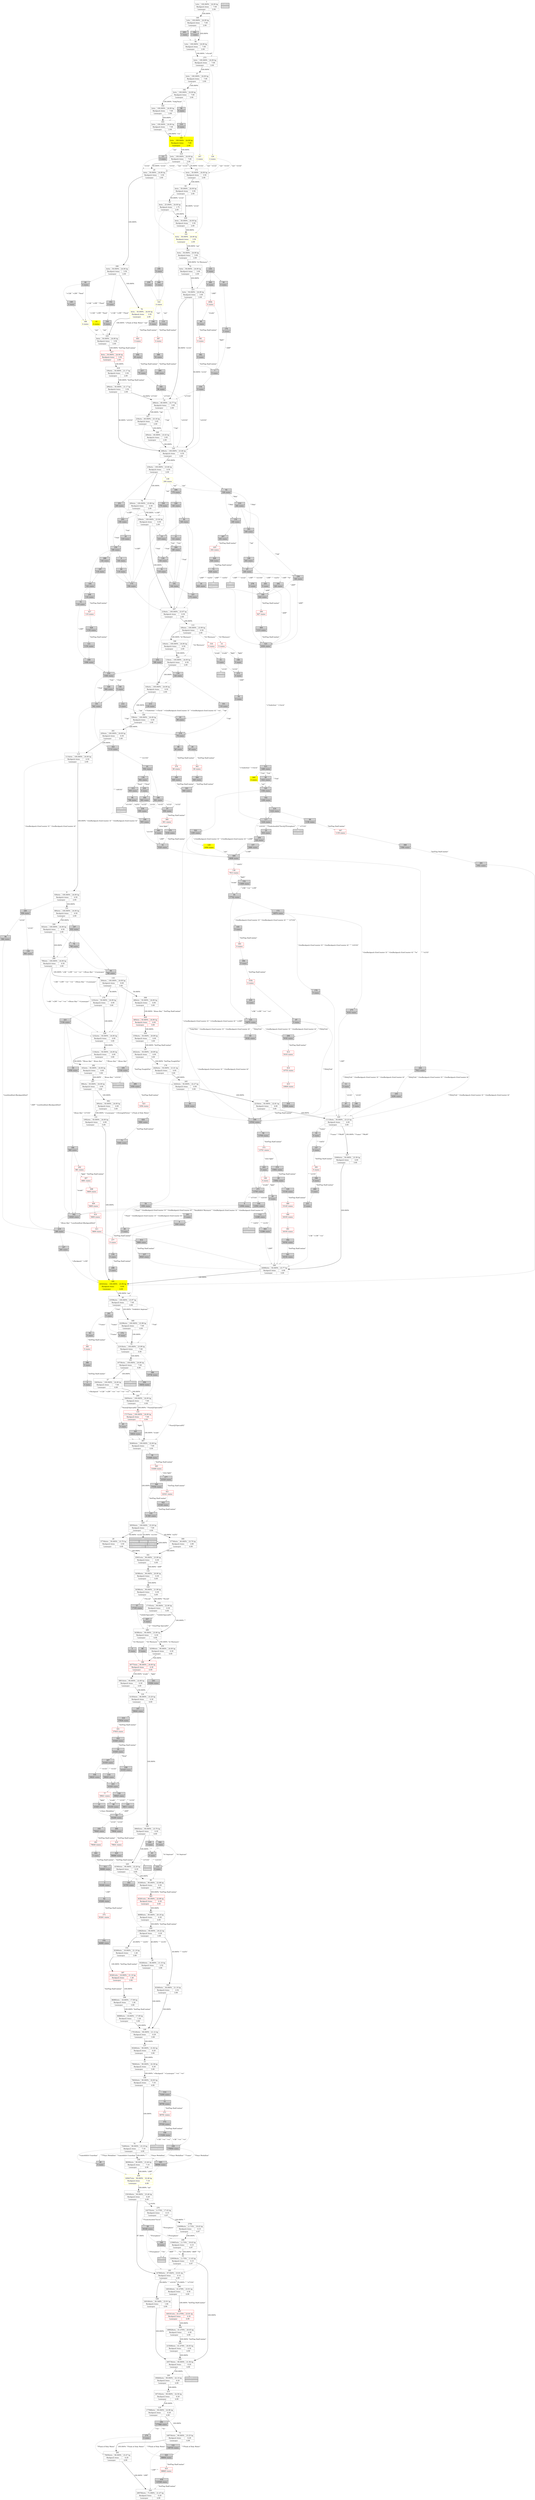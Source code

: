 digraph G {
    1 [shape=record
      ,label="{1|{1stts|100.000%|24.00\ hp}|{Backpack\ items|7.00}|{Laumspur|2.00}}"
      ,URL="https://www.projectaon.org/en/xhtml/lw/04tcod/sect1.htm"
      ,color="/svg/gray"];
    2 [shape=record
      ,label="{2|0\ states}"
      ,URL="https://www.projectaon.org/en/xhtml/lw/04tcod/sect2.htm"
      ,style=filled];
    3 [shape=record
      ,label="{3|83260\ states}"
      ,URL="https://www.projectaon.org/en/xhtml/lw/04tcod/sect3.htm"
      ,style=filled];
    4 [shape=record
      ,label="{4|1840\ states}"
      ,URL="https://www.projectaon.org/en/xhtml/lw/04tcod/sect4.htm"
      ,style=filled];
    5 [shape=record
      ,label="{5|0\ states}"
      ,URL="https://www.projectaon.org/en/xhtml/lw/04tcod/sect5.htm"
      ,style=filled];
    6 [shape=record
      ,label="{6|144\ states}"
      ,URL="https://www.projectaon.org/en/xhtml/lw/04tcod/sect6.htm"
      ,style=filled];
    7 [shape=record
      ,label="{7|0\ states}"
      ,URL="https://www.projectaon.org/en/xhtml/lw/04tcod/sect7.htm"
      ,style=filled];
    8 [shape=record
      ,label="{8|{936stts|100.000%|24.00\ hp}|{Backpack\ items|6.50}|{Laumspur|2.00}}"
      ,URL="https://www.projectaon.org/en/xhtml/lw/04tcod/sect8.htm"
      ,color="/svg/gray"];
    9 [shape=record
      ,label="{9|12994\ states}"
      ,URL="https://www.projectaon.org/en/xhtml/lw/04tcod/sect9.htm"
      ,style=filled];
    10 [shape=record
       ,label="{10|43440\ states}"
       ,URL="https://www.projectaon.org/en/xhtml/lw/04tcod/sect10.htm"
       ,style=filled];
    11 [shape=record
       ,label="{11|0\ states}"
       ,URL="https://www.projectaon.org/en/xhtml/lw/04tcod/sect11.htm"
       ,style=filled];
    12 [shape=record
       ,label="{12|{79640stts|90.000%|22.38\ hp}|{Backpack\ items|6.29}|{Laumspur|3.99}}"
       ,URL="https://www.projectaon.org/en/xhtml/lw/04tcod/sect12.htm"
       ,color="/svg/gray"];
    13 [shape=record
       ,label="{13|2\ states}"
       ,URL="https://www.projectaon.org/en/xhtml/lw/04tcod/sect13.htm"
       ,style=filled];
    14 [shape=record
       ,label="{14|0\ states}"
       ,URL="https://www.projectaon.org/en/xhtml/lw/04tcod/sect14.htm"
       ,color="/svg/red"];
    15 [shape=record
       ,label="{15|218\ states}"
       ,URL="https://www.projectaon.org/en/xhtml/lw/04tcod/sect15.htm"
       ,style=filled];
    16 [shape=record
       ,label="{16|826\ states}"
       ,URL="https://www.projectaon.org/en/xhtml/lw/04tcod/sect16.htm"
       ,style=filled];
    17 [shape=record
       ,label="{17|0\ states}"
       ,URL="https://www.projectaon.org/en/xhtml/lw/04tcod/sect17.htm"
       ,style=filled
       ,fontcolor="/svg/white"];
    18 [shape=record
       ,label="{18|218\ states}"
       ,URL="https://www.projectaon.org/en/xhtml/lw/04tcod/sect18.htm"
       ,style=filled];
    19 [shape=record
       ,label="{19|4\ states}"
       ,URL="https://www.projectaon.org/en/xhtml/lw/04tcod/sect19.htm"
       ,style=filled
       ,color="/svg/yellow"];
    20 [shape=record
       ,label="{20|{37740stts|50.000%|23.70\ hp}|{Backpack\ items|3.50}|{Laumspur|4.00}}"
       ,URL="https://www.projectaon.org/en/xhtml/lw/04tcod/sect20.htm"
       ,color="/svg/gray"];
    21 [shape=record
       ,label="{21|122\ states}"
       ,URL="https://www.projectaon.org/en/xhtml/lw/04tcod/sect21.htm"
       ,style=filled];
    22 [shape=record
       ,label="{22|834\ states}"
       ,URL="https://www.projectaon.org/en/xhtml/lw/04tcod/sect22.htm"
       ,style=filled];
    23 [shape=record
       ,label="{23|{1144stts|50.000%|24.00\ hp}|{Backpack\ items|4.00}|{Laumspur|3.00}}"
       ,URL="https://www.projectaon.org/en/xhtml/lw/04tcod/sect23.htm"
       ,color="/svg/gray"];
    24 [shape=record
       ,label="{24|43440\ states}"
       ,URL="https://www.projectaon.org/en/xhtml/lw/04tcod/sect24.htm"
       ,style=filled];
    25 [shape=record
       ,label="{25|{4stts|50.000%|24.00\ hp}|{Backpack\ items|3.50}|{Laumspur|2.00}}"
       ,URL="https://www.projectaon.org/en/xhtml/lw/04tcod/sect25.htm"
       ,color="/svg/gray"];
    27 [shape=record
       ,label="{27|{18454stts|100.000%|24.00\ hp}|{Backpack\ items|7.00}|{Laumspur|4.00}}"
       ,URL="https://www.projectaon.org/en/xhtml/lw/04tcod/sect27.htm"
       ,color="/svg/gray"];
    28 [shape=record
       ,label="{28|0\ states}"
       ,URL="https://www.projectaon.org/en/xhtml/lw/04tcod/sect28.htm"
       ,style=filled];
    29 [shape=record
       ,label="{29|30348\ states}"
       ,URL="https://www.projectaon.org/en/xhtml/lw/04tcod/sect29.htm"
       ,style=filled];
    30 [shape=record
       ,label="{30|0\ states}"
       ,URL="https://www.projectaon.org/en/xhtml/lw/04tcod/sect30.htm"
       ,style=filled];
    31 [shape=record
       ,label="{31|0\ states}"
       ,URL="https://www.projectaon.org/en/xhtml/lw/04tcod/sect31.htm"
       ,style=filled];
    32 [shape=record
       ,label="{32|5320\ states}"
       ,URL="https://www.projectaon.org/en/xhtml/lw/04tcod/sect32.htm"
       ,style=filled];
    33 [shape=record
       ,label="{33|{234stts|100.000%|23.66\ hp}|{Backpack\ items|6.50}|{Laumspur|2.00}}"
       ,URL="https://www.projectaon.org/en/xhtml/lw/04tcod/sect33.htm"
       ,color="/svg/gray"];
    34 [shape=record
       ,label="{34|{120936stts|2.174%|11.43\ hp}|{Backpack\ items|0.15}|{Laumspur|4.97}}"
       ,URL="https://www.projectaon.org/en/xhtml/lw/04tcod/sect34.htm"
       ,color="/svg/gray"];
    35 [shape=record
       ,label="{35|0\ states}"
       ,URL="https://www.projectaon.org/en/xhtml/lw/04tcod/sect35.htm"
       ,style=filled];
    37 [shape=record
       ,label="{37|{2stts|100.000%|24.00\ hp}|{Backpack\ items|7.00}|{Laumspur|2.00}}"
       ,URL="https://www.projectaon.org/en/xhtml/lw/04tcod/sect37.htm"
       ,color="/svg/gray"];
    38 [shape=record
       ,label="{38|{256stts|100.000%|23.94\ hp}|{Backpack\ items|6.50}|{Laumspur|2.00}}"
       ,URL="https://www.projectaon.org/en/xhtml/lw/04tcod/sect38.htm"
       ,color="/svg/gray"];
    39 [shape=record
       ,label="{39|{83260stts|36.000%|21.10\ hp}|{Backpack\ items|2.52}|{Laumspur|3.99}}"
       ,URL="https://www.projectaon.org/en/xhtml/lw/04tcod/sect39.htm"
       ,color="/svg/gray"];
    40 [shape=record
       ,label="{40|{23596stts|100.000%|23.97\ hp}|{Backpack\ items|7.00}|{Laumspur|4.00}}"
       ,URL="https://www.projectaon.org/en/xhtml/lw/04tcod/sect40.htm"
       ,color="/svg/gray"];
    41 [shape=record
       ,label="{41|98\ states}"
       ,URL="https://www.projectaon.org/en/xhtml/lw/04tcod/sect41.htm"
       ,style=filled];
    42 [shape=record
       ,label="{42|11583\ states}"
       ,URL="https://www.projectaon.org/en/xhtml/lw/04tcod/sect42.htm"
       ,style=filled
       ,fontcolor="/svg/white"];
    43 [shape=record
       ,label="{43|0\ states}"
       ,URL="https://www.projectaon.org/en/xhtml/lw/04tcod/sect43.htm"
       ,style=filled];
    44 [shape=record
       ,label="{44|4\ states}"
       ,URL="https://www.projectaon.org/en/xhtml/lw/04tcod/sect44.htm"
       ,style=filled];
    45 [shape=record
       ,label="{45|0\ states}"
       ,URL="https://www.projectaon.org/en/xhtml/lw/04tcod/sect45.htm"
       ,style=filled];
    48 [shape=record
       ,label="{48|1422\ states}"
       ,URL="https://www.projectaon.org/en/xhtml/lw/04tcod/sect48.htm"
       ,style=filled];
    49 [shape=record
       ,label="{49|0\ states}"
       ,URL="https://www.projectaon.org/en/xhtml/lw/04tcod/sect49.htm"
       ,style=filled];
    50 [shape=record
       ,label="{50|1056\ states}"
       ,URL="https://www.projectaon.org/en/xhtml/lw/04tcod/sect50.htm"
       ,style=filled];
    51 [shape=record
       ,label="{51|{268stts|60.000%|22.77\ hp}|{Backpack\ items|3.95}|{Laumspur|2.00}}"
       ,URL="https://www.projectaon.org/en/xhtml/lw/04tcod/sect51.htm"
       ,color="/svg/gray"];
    52 [shape=record
       ,label="{52|118\ states}"
       ,URL="https://www.projectaon.org/en/xhtml/lw/04tcod/sect52.htm"
       ,style=filled];
    54 [shape=record
       ,label="{54|1956\ states}"
       ,URL="https://www.projectaon.org/en/xhtml/lw/04tcod/sect54.htm"
       ,style=filled];
    55 [shape=record
       ,label="{55|{21018stts|100.000%|23.99\ hp}|{Backpack\ items|7.00}|{Laumspur|4.00}}"
       ,URL="https://www.projectaon.org/en/xhtml/lw/04tcod/sect55.htm"
       ,color="/svg/gray"];
    57 [shape=record
       ,label="{57|17193\ states}"
       ,URL="https://www.projectaon.org/en/xhtml/lw/04tcod/sect57.htm"
       ,style=filled];
    58 [shape=record
       ,label="{58|0\ states}"
       ,URL="https://www.projectaon.org/en/xhtml/lw/04tcod/sect58.htm"
       ,style=filled];
    59 [shape=record
       ,label="{59|83260\ states}"
       ,URL="https://www.projectaon.org/en/xhtml/lw/04tcod/sect59.htm"
       ,style=filled];
    60 [shape=record
       ,label="{60|9102\ states}"
       ,URL="https://www.projectaon.org/en/xhtml/lw/04tcod/sect60.htm"
       ,style=filled];
    61 [shape=record
       ,label="{61|954\ states}"
       ,URL="https://www.projectaon.org/en/xhtml/lw/04tcod/sect61.htm"
       ,style=filled];
    63 [shape=record
       ,label="{63|{4stts|50.000%|24.00\ hp}|{Backpack\ items|3.50}|{Laumspur|2.00}}"
       ,URL="https://www.projectaon.org/en/xhtml/lw/04tcod/sect63.htm"
       ,color="/svg/gray"];
    64 [shape=record
       ,label="{64|780\ states}"
       ,URL="https://www.projectaon.org/en/xhtml/lw/04tcod/sect64.htm"
       ,style=filled];
    66 [shape=record
       ,label="{66|{38014stts|90.000%|22.60\ hp}|{Backpack\ items|6.30}|{Laumspur|4.00}}"
       ,URL="https://www.projectaon.org/en/xhtml/lw/04tcod/sect66.htm"
       ,color="/svg/gray"];
    67 [shape=record
       ,label="{67|240\ states}"
       ,URL="https://www.projectaon.org/en/xhtml/lw/04tcod/sect67.htm"
       ,style=filled];
    68 [shape=record
       ,label="{68|{144stts|100.000%|24.00\ hp}|{Backpack\ items|6.50}|{Laumspur|2.00}}"
       ,URL="https://www.projectaon.org/en/xhtml/lw/04tcod/sect68.htm"
       ,color="/svg/gray"];
    69 [shape=record
       ,label="{69|15902\ states}"
       ,URL="https://www.projectaon.org/en/xhtml/lw/04tcod/sect69.htm"
       ,style=filled];
    70 [shape=record
       ,label="{70|{72400stts|90.000%|23.19\ hp}|{Backpack\ items|7.19}|{Laumspur|4.99}}"
       ,URL="https://www.projectaon.org/en/xhtml/lw/04tcod/sect70.htm"
       ,color="/svg/gray"];
    71 [shape=record
       ,label="{71|5364\ states}"
       ,URL="https://www.projectaon.org/en/xhtml/lw/04tcod/sect71.htm"
       ,style=filled];
    72 [shape=record
       ,label="{72|{4stts|50.000%|24.00\ hp}|{Backpack\ items|3.00}|{Laumspur|2.00}}"
       ,URL="https://www.projectaon.org/en/xhtml/lw/04tcod/sect72.htm"
       ,color="/svg/gray"];
    73 [shape=record
       ,label="{73|{168744stts|90.000%|23.25\ hp}|{Backpack\ items|6.29}|{Laumspur|4.99}}"
       ,URL="https://www.projectaon.org/en/xhtml/lw/04tcod/sect73.htm"
       ,color="/svg/gray"];
    74 [shape=record
       ,label="{74|{200stts|100.000%|23.80\ hp}|{Backpack\ items|6.50}|{Laumspur|2.00}}"
       ,URL="https://www.projectaon.org/en/xhtml/lw/04tcod/sect74.htm"
       ,color="/svg/gray"];
    75 [shape=record
       ,label="{75|826\ states}"
       ,URL="https://www.projectaon.org/en/xhtml/lw/04tcod/sect75.htm"
       ,style=filled];
    76 [shape=record
       ,label="{76|780\ states}"
       ,URL="https://www.projectaon.org/en/xhtml/lw/04tcod/sect76.htm"
       ,style=filled];
    77 [shape=record
       ,label="{77|39821\ states}"
       ,URL="https://www.projectaon.org/en/xhtml/lw/04tcod/sect77.htm"
       ,color="/svg/red"];
    78 [shape=record
       ,label="{78|{4stts|50.000%|24.00\ hp}|{Backpack\ items|3.50}|{Laumspur|2.00}}"
       ,URL="https://www.projectaon.org/en/xhtml/lw/04tcod/sect78.htm"
       ,color="/svg/yellow"];
    79 [shape=record
       ,label="{79|0\ states}"
       ,URL="https://www.projectaon.org/en/xhtml/lw/04tcod/sect79.htm"
       ,style=filled];
    80 [shape=record
       ,label="{80|118\ states}"
       ,URL="https://www.projectaon.org/en/xhtml/lw/04tcod/sect80.htm"
       ,style=filled];
    81 [shape=record
       ,label="{81|17742\ states}"
       ,URL="https://www.projectaon.org/en/xhtml/lw/04tcod/sect81.htm"
       ,style=filled];
    82 [shape=record
       ,label="{82|146\ states}"
       ,URL="https://www.projectaon.org/en/xhtml/lw/04tcod/sect82.htm"
       ,style=filled];
    83 [shape=record
       ,label="{83|2218\ states}"
       ,URL="https://www.projectaon.org/en/xhtml/lw/04tcod/sect83.htm"
       ,style=filled];
    84 [shape=record
       ,label="{84|{1stts|100.000%|24.00\ hp}|{Backpack\ items|7.00}|{Laumspur|2.00}}"
       ,URL="https://www.projectaon.org/en/xhtml/lw/04tcod/sect84.htm"
       ,color="/svg/gray"];
    85 [shape=record
       ,label="{85|0\ states}"
       ,URL="https://www.projectaon.org/en/xhtml/lw/04tcod/sect85.htm"
       ,style=filled
       ,fontcolor="/svg/white"];
    86 [shape=record
       ,label="{86|0\ states}"
       ,URL="https://www.projectaon.org/en/xhtml/lw/04tcod/sect86.htm"
       ,style=filled];
    87 [shape=record
       ,label="{87|0\ states}"
       ,URL="https://www.projectaon.org/en/xhtml/lw/04tcod/sect87.htm"
       ,style=filled];
    91 [shape=record
       ,label="{91|118\ states}"
       ,URL="https://www.projectaon.org/en/xhtml/lw/04tcod/sect91.htm"
       ,style=filled];
    92 [shape=record
       ,label="{92|328\ states}"
       ,URL="https://www.projectaon.org/en/xhtml/lw/04tcod/sect92.htm"
       ,style=filled];
    94 [shape=record
       ,label="{94|884\ states}"
       ,URL="https://www.projectaon.org/en/xhtml/lw/04tcod/sect94.htm"
       ,style=filled];
    95 [shape=record
       ,label="{95|{4stts|25.000%|24.00\ hp}|{Backpack\ items|1.75}|{Laumspur|2.00}}"
       ,URL="https://www.projectaon.org/en/xhtml/lw/04tcod/sect95.htm"
       ,color="/svg/gray"];
    96 [shape=record
       ,label="{96|798\ states}"
       ,URL="https://www.projectaon.org/en/xhtml/lw/04tcod/sect96.htm"
       ,style=filled];
    97 [shape=record
       ,label="{97|0\ states}"
       ,URL="https://www.projectaon.org/en/xhtml/lw/04tcod/sect97.htm"
       ,style=filled];
    98 [shape=record
       ,label="{98|81450\ states}"
       ,URL="https://www.projectaon.org/en/xhtml/lw/04tcod/sect98.htm"
       ,style=filled];
    99 [shape=record
       ,label="{99|325\ states}"
       ,URL="https://www.projectaon.org/en/xhtml/lw/04tcod/sect99.htm"
       ,style=filled
       ,fontcolor="/svg/white"];
    100 [shape=record
        ,label="{100|{196464stts|90.000%|22.10\ hp}|{Backpack\ items|6.29}|{Laumspur|4.99}}"
        ,URL="https://www.projectaon.org/en/xhtml/lw/04tcod/sect100.htm"
        ,color="/svg/gray"];
    101 [shape=record
        ,label="{101|942\ states}"
        ,URL="https://www.projectaon.org/en/xhtml/lw/04tcod/sect101.htm"
        ,style=filled];
    102 [shape=record
        ,label="{102|4\ states}"
        ,URL="https://www.projectaon.org/en/xhtml/lw/04tcod/sect102.htm"
        ,style=filled];
    103 [shape=record
        ,label="{103|38011\ states}"
        ,URL="https://www.projectaon.org/en/xhtml/lw/04tcod/sect103.htm"
        ,style=filled];
    104 [shape=record
        ,label="{104|12994\ states}"
        ,URL="https://www.projectaon.org/en/xhtml/lw/04tcod/sect104.htm"
        ,style=filled];
    105 [shape=record
        ,label="{105|1144\ states}"
        ,URL="https://www.projectaon.org/en/xhtml/lw/04tcod/sect105.htm"
        ,style=filled];
    106 [shape=record
        ,label="{106|202\ states}"
        ,URL="https://www.projectaon.org/en/xhtml/lw/04tcod/sect106.htm"
        ,style=filled];
    107 [shape=record
        ,label="{107|39644\ states}"
        ,URL="https://www.projectaon.org/en/xhtml/lw/04tcod/sect107.htm"
        ,style=filled];
    108 [shape=record
        ,label="{108|0\ states}"
        ,URL="https://www.projectaon.org/en/xhtml/lw/04tcod/sect108.htm"
        ,color="/svg/red"];
    109 [shape=record
        ,label="{109|115296\ states}"
        ,URL="https://www.projectaon.org/en/xhtml/lw/04tcod/sect109.htm"
        ,style=filled];
    110 [shape=record
        ,label="{110|0\ states}"
        ,URL="https://www.projectaon.org/en/xhtml/lw/04tcod/sect110.htm"
        ,style=filled];
    111 [shape=record
        ,label="{111|0\ states}"
        ,URL="https://www.projectaon.org/en/xhtml/lw/04tcod/sect111.htm"
        ,style=filled];
    112 [shape=record
        ,label="{112|12288\ states}"
        ,URL="https://www.projectaon.org/en/xhtml/lw/04tcod/sect112.htm"
        ,style=filled];
    113 [shape=record
        ,label="{113|{180stts|100.000%|23.99\ hp}|{Backpack\ items|6.50}|{Laumspur|2.00}}"
        ,URL="https://www.projectaon.org/en/xhtml/lw/04tcod/sect113.htm"
        ,color="/svg/gray"];
    115 [shape=record
        ,label="{115|{1114stts|100.000%|24.00\ hp}|{Backpack\ items|6.50}|{Laumspur|2.00}}"
        ,URL="https://www.projectaon.org/en/xhtml/lw/04tcod/sect115.htm"
        ,color="/svg/gray"];
    116 [shape=record
        ,label="{116|{34386stts|90.000%|20.90\ hp}|{Backpack\ items|6.30}|{Laumspur|4.00}}"
        ,URL="https://www.projectaon.org/en/xhtml/lw/04tcod/sect116.htm"
        ,color="/svg/gray"];
    117 [shape=record
        ,label="{117|1224\ states}"
        ,URL="https://www.projectaon.org/en/xhtml/lw/04tcod/sect117.htm"
        ,style=filled];
    118 [shape=record
        ,label="{118|{504stts|100.000%|24.00\ hp}|{Backpack\ items|8.00}|{Laumspur|3.00}}"
        ,URL="https://www.projectaon.org/en/xhtml/lw/04tcod/sect118.htm"
        ,color="/svg/gray"];
    119 [shape=record
        ,label="{119|{177968stts|90.000%|22.96\ hp}|{Backpack\ items|6.29}|{Laumspur|4.99}}"
        ,URL="https://www.projectaon.org/en/xhtml/lw/04tcod/sect119.htm"
        ,color="/svg/gray"];
    120 [shape=record
        ,label="{120|{268stts|100.000%|23.46\ hp}|{Backpack\ items|6.50}|{Laumspur|2.00}}"
        ,URL="https://www.projectaon.org/en/xhtml/lw/04tcod/sect120.htm"
        ,color="/svg/gray"];
    121 [shape=record
        ,label="{121|1150\ states}"
        ,URL="https://www.projectaon.org/en/xhtml/lw/04tcod/sect121.htm"
        ,style=filled];
    122 [shape=record
        ,label="{122|168745\ states}"
        ,URL="https://www.projectaon.org/en/xhtml/lw/04tcod/sect122.htm"
        ,style=filled];
    123 [shape=record
        ,label="{123|2036\ states}"
        ,URL="https://www.projectaon.org/en/xhtml/lw/04tcod/sect123.htm"
        ,style=filled];
    124 [shape=record
        ,label="{124|{41454stts|90.000%|23.20\ hp}|{Backpack\ items|6.30}|{Laumspur|4.00}}"
        ,URL="https://www.projectaon.org/en/xhtml/lw/04tcod/sect124.htm"
        ,color="/svg/gray"];
    126 [shape=record
        ,label="{126|2\ states}"
        ,URL="https://www.projectaon.org/en/xhtml/lw/04tcod/sect126.htm"
        ,color="/svg/yellow"];
    127 [shape=record
        ,label="{127|{2622stts|50.000%|20.89\ hp}|{Backpack\ items|4.00}|{Laumspur|3.00}}"
        ,URL="https://www.projectaon.org/en/xhtml/lw/04tcod/sect127.htm"
        ,color="/svg/gray"];
    128 [shape=record
        ,label="{128|39820\ states}"
        ,URL="https://www.projectaon.org/en/xhtml/lw/04tcod/sect128.htm"
        ,style=filled];
    129 [shape=record
        ,label="{129|1956\ states}"
        ,URL="https://www.projectaon.org/en/xhtml/lw/04tcod/sect129.htm"
        ,style=filled
        ,color="/svg/yellow"];
    130 [shape=record
        ,label="{130|144\ states}"
        ,URL="https://www.projectaon.org/en/xhtml/lw/04tcod/sect130.htm"
        ,style=filled];
    131 [shape=record
        ,label="{131|{1092stts|50.000%|24.00\ hp}|{Backpack\ items|4.00}|{Laumspur|5.00}}"
        ,URL="https://www.projectaon.org/en/xhtml/lw/04tcod/sect131.htm"
        ,color="/svg/gray"];
    132 [shape=record
        ,label="{132|240\ states}"
        ,URL="https://www.projectaon.org/en/xhtml/lw/04tcod/sect132.htm"
        ,style=filled];
    133 [shape=record
        ,label="{133|{17173stts|100.000%|24.00\ hp}|{Backpack\ items|7.00}|{Laumspur|4.00}}"
        ,URL="https://www.projectaon.org/en/xhtml/lw/04tcod/sect133.htm"
        ,color="/svg/red"];
    134 [shape=record
        ,label="{134|144\ states}"
        ,URL="https://www.projectaon.org/en/xhtml/lw/04tcod/sect134.htm"
        ,style=filled];
    135 [shape=record
        ,label="{135|0\ states}"
        ,URL="https://www.projectaon.org/en/xhtml/lw/04tcod/sect135.htm"
        ,style=filled];
    136 [shape=record
        ,label="{136|902\ states}"
        ,URL="https://www.projectaon.org/en/xhtml/lw/04tcod/sect136.htm"
        ,style=filled];
    137 [shape=record
        ,label="{137|{83260stts|90.000%|21.82\ hp}|{Backpack\ items|6.29}|{Laumspur|3.99}}"
        ,URL="https://www.projectaon.org/en/xhtml/lw/04tcod/sect137.htm"
        ,color="/svg/gray"];
    138 [shape=record
        ,label="{138|7913\ states}"
        ,URL="https://www.projectaon.org/en/xhtml/lw/04tcod/sect138.htm"
        ,color="/svg/red"];
    139 [shape=record
        ,label="{139|200\ states}"
        ,URL="https://www.projectaon.org/en/xhtml/lw/04tcod/sect139.htm"
        ,color="/svg/yellow"];
    140 [shape=record
        ,label="{140|{76020stts|90.000%|22.83\ hp}|{Backpack\ items|7.19}|{Laumspur|4.99}}"
        ,URL="https://www.projectaon.org/en/xhtml/lw/04tcod/sect140.htm"
        ,color="/svg/gray"];
    141 [shape=record
        ,label="{141|{4stts|50.000%|24.00\ hp}|{Backpack\ items|3.50}|{Laumspur|2.00}}"
        ,URL="https://www.projectaon.org/en/xhtml/lw/04tcod/sect141.htm"
        ,color="/svg/yellow"];
    142 [shape=record
        ,label="{142|{150160stts|90.000%|23.46\ hp}|{Backpack\ items|6.29}|{Laumspur|4.99}}"
        ,URL="https://www.projectaon.org/en/xhtml/lw/04tcod/sect142.htm"
        ,color="/svg/gray"];
    144 [shape=record
        ,label="{144|18455\ states}"
        ,URL="https://www.projectaon.org/en/xhtml/lw/04tcod/sect144.htm"
        ,style=filled
        ,fontcolor="/svg/white"];
    145 [shape=record
        ,label="{145|1356\ states}"
        ,URL="https://www.projectaon.org/en/xhtml/lw/04tcod/sect145.htm"
        ,style=filled];
    146 [shape=record
        ,label="{146|0\ states}"
        ,URL="https://www.projectaon.org/en/xhtml/lw/04tcod/sect146.htm"
        ,style=filled];
    148 [shape=record
        ,label="{148|{170140stts|90.000%|21.12\ hp}|{Backpack\ items|6.29}|{Laumspur|3.99}}"
        ,URL="https://www.projectaon.org/en/xhtml/lw/04tcod/sect148.htm"
        ,color="/svg/gray"];
    149 [shape=record
        ,label="{149|4\ states}"
        ,URL="https://www.projectaon.org/en/xhtml/lw/04tcod/sect149.htm"
        ,style=filled];
    150 [shape=record
        ,label="{150|180\ states}"
        ,URL="https://www.projectaon.org/en/xhtml/lw/04tcod/sect150.htm"
        ,style=filled];
    151 [shape=record
        ,label="{151|{884stts|100.000%|24.00\ hp}|{Backpack\ items|6.50}|{Laumspur|2.00}}"
        ,URL="https://www.projectaon.org/en/xhtml/lw/04tcod/sect151.htm"
        ,color="/svg/gray"];
    152 [shape=record
        ,label="{152|11608\ states}"
        ,URL="https://www.projectaon.org/en/xhtml/lw/04tcod/sect152.htm"
        ,style=filled];
    154 [shape=record
        ,label="{154|0\ states}"
        ,URL="https://www.projectaon.org/en/xhtml/lw/04tcod/sect154.htm"
        ,style=filled];
    155 [shape=record
        ,label="{155|41360\ states}"
        ,URL="https://www.projectaon.org/en/xhtml/lw/04tcod/sect155.htm"
        ,style=filled];
    156 [shape=record
        ,label="{156|0\ states}"
        ,URL="https://www.projectaon.org/en/xhtml/lw/04tcod/sect156.htm"
        ,style=filled];
    157 [shape=record
        ,label="{157|2466\ states}"
        ,URL="https://www.projectaon.org/en/xhtml/lw/04tcod/sect157.htm"
        ,style=filled];
    158 [shape=record
        ,label="{158|884\ states}"
        ,URL="https://www.projectaon.org/en/xhtml/lw/04tcod/sect158.htm"
        ,style=filled];
    159 [shape=record
        ,label="{159|{86906stts|90.000%|23.46\ hp}|{Backpack\ items|7.19}|{Laumspur|4.99}}"
        ,URL="https://www.projectaon.org/en/xhtml/lw/04tcod/sect159.htm"
        ,color="/svg/gray"];
    160 [shape=record
        ,label="{160|{1stts|100.000%|24.00\ hp}|{Backpack\ items|7.00}|{Laumspur|2.00}}"
        ,URL="https://www.projectaon.org/en/xhtml/lw/04tcod/sect160.htm"
        ,color="/svg/gray"];
    161 [shape=record
        ,label="{161|{19736stts|100.000%|24.00\ hp}|{Backpack\ items|7.00}|{Laumspur|4.00}}"
        ,URL="https://www.projectaon.org/en/xhtml/lw/04tcod/sect161.htm"
        ,color="/svg/gray"];
    162 [shape=record
        ,label="{162|1290\ states}"
        ,URL="https://www.projectaon.org/en/xhtml/lw/04tcod/sect162.htm"
        ,style=filled];
    163 [shape=record
        ,label="{163|41550\ states}"
        ,URL="https://www.projectaon.org/en/xhtml/lw/04tcod/sect163.htm"
        ,style=filled];
    164 [shape=record
        ,label="{164|144\ states}"
        ,URL="https://www.projectaon.org/en/xhtml/lw/04tcod/sect164.htm"
        ,style=filled];
    165 [shape=record
        ,label="{165|{2stts|100.000%|24.00\ hp}|{Backpack\ items|7.00}|{Laumspur|2.00}}"
        ,URL="https://www.projectaon.org/en/xhtml/lw/04tcod/sect165.htm"
        ,style=filled
        ,color="/svg/yellow"];
    166 [shape=record
        ,label="{166|{144stts|100.000%|24.00\ hp}|{Backpack\ items|6.50}|{Laumspur|2.00}}"
        ,URL="https://www.projectaon.org/en/xhtml/lw/04tcod/sect166.htm"
        ,color="/svg/gray"];
    167 [shape=record
        ,label="{167|264\ states}"
        ,URL="https://www.projectaon.org/en/xhtml/lw/04tcod/sect167.htm"
        ,style=filled];
    168 [shape=record
        ,label="{168|0\ states}"
        ,URL="https://www.projectaon.org/en/xhtml/lw/04tcod/sect168.htm"
        ,style=filled];
    170 [shape=record
        ,label="{170|{1232stts|50.000%|24.00\ hp}|{Backpack\ items|4.00}|{Laumspur|3.00}}"
        ,URL="https://www.projectaon.org/en/xhtml/lw/04tcod/sect170.htm"
        ,color="/svg/gray"];
    171 [shape=record
        ,label="{171|{4stts|50.000%|24.00\ hp}|{Backpack\ items|3.50}|{Laumspur|2.00}}"
        ,URL="https://www.projectaon.org/en/xhtml/lw/04tcod/sect171.htm"
        ,color="/svg/gray"];
    172 [shape=record
        ,label="{172|0\ states}"
        ,URL="https://www.projectaon.org/en/xhtml/lw/04tcod/sect172.htm"
        ,style=filled];
    173 [shape=record
        ,label="{173|16876\ states}"
        ,URL="https://www.projectaon.org/en/xhtml/lw/04tcod/sect173.htm"
        ,style=filled];
    174 [shape=record
        ,label="{174|{86880stts|18.000%|17.09\ hp}|{Backpack\ items|1.26}|{Laumspur|3.99}}"
        ,URL="https://www.projectaon.org/en/xhtml/lw/04tcod/sect174.htm"
        ,color="/svg/gray"];
    175 [shape=record
        ,label="{175|256\ states}"
        ,URL="https://www.projectaon.org/en/xhtml/lw/04tcod/sect175.htm"
        ,style=filled];
    176 [shape=record
        ,label="{176|0\ states}"
        ,URL="https://www.projectaon.org/en/xhtml/lw/04tcod/sect176.htm"
        ,style=filled];
    177 [shape=record
        ,label="{177|196465\ states}"
        ,URL="https://www.projectaon.org/en/xhtml/lw/04tcod/sect177.htm"
        ,style=filled
        ,fontcolor="/svg/white"];
    178 [shape=record
        ,label="{178|{2420stts|50.000%|21.61\ hp}|{Backpack\ items|4.00}|{Laumspur|3.00}}"
        ,URL="https://www.projectaon.org/en/xhtml/lw/04tcod/sect178.htm"
        ,color="/svg/gray"];
    179 [shape=record
        ,label="{179|0\ states}"
        ,URL="https://www.projectaon.org/en/xhtml/lw/04tcod/sect179.htm"
        ,style=filled];
    180 [shape=record
        ,label="{180|{558stts|100.000%|24.00\ hp}|{Backpack\ items|6.50}|{Laumspur|2.00}}"
        ,URL="https://www.projectaon.org/en/xhtml/lw/04tcod/sect180.htm"
        ,color="/svg/gray"];
    181 [shape=record
        ,label="{181|{37741stts|10.000%|23.70\ hp}|{Backpack\ items|0.70}|{Laumspur|4.00}}"
        ,URL="https://www.projectaon.org/en/xhtml/lw/04tcod/sect181.htm"
        ,style=filled
        ,fontcolor="/svg/white"];
    182 [shape=record
        ,label="{182|{2stts|100.000%|24.00\ hp}|{Backpack\ items|7.00}|{Laumspur|2.00}}"
        ,URL="https://www.projectaon.org/en/xhtml/lw/04tcod/sect182.htm"
        ,color="/svg/gray"];
    183 [shape=record
        ,label="{183|{167864stts|87.826%|23.81\ hp}|{Backpack\ items|6.14}|{Laumspur|4.99}}"
        ,URL="https://www.projectaon.org/en/xhtml/lw/04tcod/sect183.htm"
        ,color="/svg/gray"];
    184 [shape=record
        ,label="{184|968\ states}"
        ,URL="https://www.projectaon.org/en/xhtml/lw/04tcod/sect184.htm"
        ,style=filled];
    185 [shape=record
        ,label="{185|{24323stts|100.000%|23.94\ hp}|{Backpack\ items|8.00}|{Laumspur|4.00}}"
        ,URL="https://www.projectaon.org/en/xhtml/lw/04tcod/sect185.htm"
        ,style=filled
        ,color="/svg/yellow"];
    186 [shape=record
        ,label="{186|{30775stts|90.000%|24.00\ hp}|{Backpack\ items|6.30}|{Laumspur|4.00}}"
        ,URL="https://www.projectaon.org/en/xhtml/lw/04tcod/sect186.htm"
        ,color="/svg/red"];
    187 [shape=record
        ,label="{187|118\ states}"
        ,URL="https://www.projectaon.org/en/xhtml/lw/04tcod/sect187.htm"
        ,style=filled];
    188 [shape=record
        ,label="{188|4\ states}"
        ,URL="https://www.projectaon.org/en/xhtml/lw/04tcod/sect188.htm"
        ,color="/svg/yellow"];
    189 [shape=record
        ,label="{189|902\ states}"
        ,URL="https://www.projectaon.org/en/xhtml/lw/04tcod/sect189.htm"
        ,style=filled];
    190 [shape=record
        ,label="{190|0\ states}"
        ,URL="https://www.projectaon.org/en/xhtml/lw/04tcod/sect190.htm"
        ,style=filled];
    191 [shape=record
        ,label="{191|144\ states}"
        ,URL="https://www.projectaon.org/en/xhtml/lw/04tcod/sect191.htm"
        ,style=filled];
    192 [shape=record
        ,label="{192|827\ states}"
        ,URL="https://www.projectaon.org/en/xhtml/lw/04tcod/sect192.htm"
        ,style=filled
        ,fontcolor="/svg/white"];
    194 [shape=record
        ,label="{194|955\ states}"
        ,URL="https://www.projectaon.org/en/xhtml/lw/04tcod/sect194.htm"
        ,style=filled];
    195 [shape=record
        ,label="{195|4\ states}"
        ,URL="https://www.projectaon.org/en/xhtml/lw/04tcod/sect195.htm"
        ,style=filled];
    197 [shape=record
        ,label="{197|832\ states}"
        ,URL="https://www.projectaon.org/en/xhtml/lw/04tcod/sect197.htm"
        ,style=filled];
    199 [shape=record
        ,label="{199|23542\ states}"
        ,URL="https://www.projectaon.org/en/xhtml/lw/04tcod/sect199.htm"
        ,style=filled];
    200 [shape=record
        ,label="{200|{18454stts|100.000%|24.00\ hp}|{Backpack\ items|7.00}|{Laumspur|4.00}}"
        ,URL="https://www.projectaon.org/en/xhtml/lw/04tcod/sect200.htm"
        ,color="/svg/gray"];
    201 [shape=record
        ,label="{201|0\ states}"
        ,URL="https://www.projectaon.org/en/xhtml/lw/04tcod/sect201.htm"
        ,style=filled];
    203 [shape=record
        ,label="{203|0\ states}"
        ,URL="https://www.projectaon.org/en/xhtml/lw/04tcod/sect203.htm"
        ,style=filled];
    204 [shape=record
        ,label="{204|{169437stts|90.000%|22.46\ hp}|{Backpack\ items|7.19}|{Laumspur|4.99}}"
        ,URL="https://www.projectaon.org/en/xhtml/lw/04tcod/sect204.htm"
        ,color="/svg/yellow"];
    205 [shape=record
        ,label="{205|1\ states}"
        ,URL="https://www.projectaon.org/en/xhtml/lw/04tcod/sect205.htm"
        ,style=filled];
    206 [shape=record
        ,label="{206|170\ states}"
        ,URL="https://www.projectaon.org/en/xhtml/lw/04tcod/sect206.htm"
        ,style=filled];
    207 [shape=record
        ,label="{207|41630\ states}"
        ,URL="https://www.projectaon.org/en/xhtml/lw/04tcod/sect207.htm"
        ,style=filled];
    209 [shape=record
        ,label="{209|0\ states}"
        ,URL="https://www.projectaon.org/en/xhtml/lw/04tcod/sect209.htm"
        ,style=filled];
    210 [shape=record
        ,label="{210|282\ states}"
        ,URL="https://www.projectaon.org/en/xhtml/lw/04tcod/sect210.htm"
        ,style=filled];
    211 [shape=record
        ,label="{211|{4stts|50.000%|24.00\ hp}|{Backpack\ items|3.00}|{Laumspur|2.00}}"
        ,URL="https://www.projectaon.org/en/xhtml/lw/04tcod/sect211.htm"
        ,color="/svg/gray"];
    212 [shape=record
        ,label="{212|0\ states}"
        ,URL="https://www.projectaon.org/en/xhtml/lw/04tcod/sect212.htm"
        ,style=filled];
    213 [shape=record
        ,label="{213|118\ states}"
        ,URL="https://www.projectaon.org/en/xhtml/lw/04tcod/sect213.htm"
        ,style=filled];
    214 [shape=record
        ,label="{214|1224\ states}"
        ,URL="https://www.projectaon.org/en/xhtml/lw/04tcod/sect214.htm"
        ,style=filled];
    215 [shape=record
        ,label="{215|{187192stts|90.000%|22.56\ hp}|{Backpack\ items|6.29}|{Laumspur|4.99}}"
        ,URL="https://www.projectaon.org/en/xhtml/lw/04tcod/sect215.htm"
        ,color="/svg/gray"];
    216 [shape=record
        ,label="{216|0\ states}"
        ,URL="https://www.projectaon.org/en/xhtml/lw/04tcod/sect216.htm"
        ,style=filled];
    217 [shape=record
        ,label="{217|72\ states}"
        ,URL="https://www.projectaon.org/en/xhtml/lw/04tcod/sect217.htm"
        ,style=filled];
    218 [shape=record
        ,label="{218|39820\ states}"
        ,URL="https://www.projectaon.org/en/xhtml/lw/04tcod/sect218.htm"
        ,style=filled];
    219 [shape=record
        ,label="{219|280\ states}"
        ,URL="https://www.projectaon.org/en/xhtml/lw/04tcod/sect219.htm"
        ,style=filled];
    220 [shape=record
        ,label="{220|{43360stts|90.000%|22.20\ hp}|{Backpack\ items|6.30}|{Laumspur|4.00}}"
        ,URL="https://www.projectaon.org/en/xhtml/lw/04tcod/sect220.htm"
        ,color="/svg/gray"];
    221 [shape=record
        ,label="{221|1144\ states}"
        ,URL="https://www.projectaon.org/en/xhtml/lw/04tcod/sect221.htm"
        ,style=filled];
    222 [shape=record
        ,label="{222|{2stts|100.000%|24.00\ hp}|{Backpack\ items|7.00}|{Laumspur|2.00}}"
        ,URL="https://www.projectaon.org/en/xhtml/lw/04tcod/sect222.htm"
        ,color="/svg/gray"];
    223 [shape=record
        ,label="{223|41630\ states}"
        ,URL="https://www.projectaon.org/en/xhtml/lw/04tcod/sect223.htm"
        ,style=filled];
    224 [shape=record
        ,label="{224|16876\ states}"
        ,URL="https://www.projectaon.org/en/xhtml/lw/04tcod/sect224.htm"
        ,style=filled];
    225 [shape=record
        ,label="{225|{39550stts|100.000%|23.20\ hp}|{Backpack\ items|7.00}|{Laumspur|4.00}}"
        ,URL="https://www.projectaon.org/en/xhtml/lw/04tcod/sect225.htm"
        ,color="/svg/gray"];
    226 [shape=record
        ,label="{226|146\ states}"
        ,URL="https://www.projectaon.org/en/xhtml/lw/04tcod/sect226.htm"
        ,style=filled];
    227 [shape=record
        ,label="{227|{234stts|60.000%|23.16\ hp}|{Backpack\ items|3.95}|{Laumspur|2.00}}"
        ,URL="https://www.projectaon.org/en/xhtml/lw/04tcod/sect227.htm"
        ,color="/svg/gray"];
    228 [shape=record
        ,label="{228|{1232stts|50.000%|24.00\ hp}|{Backpack\ items|4.00}|{Laumspur|3.00}}"
        ,URL="https://www.projectaon.org/en/xhtml/lw/04tcod/sect228.htm"
        ,color="/svg/gray"];
    229 [shape=record
        ,label="{229|{215008stts|61.478%|20.05\ hp}|{Backpack\ items|4.30}|{Laumspur|4.99}}"
        ,URL="https://www.projectaon.org/en/xhtml/lw/04tcod/sect229.htm"
        ,color="/svg/gray"];
    230 [shape=record
        ,label="{230|0\ states}"
        ,URL="https://www.projectaon.org/en/xhtml/lw/04tcod/sect230.htm"
        ,style=filled];
    231 [shape=record
        ,label="{231|0\ states}"
        ,URL="https://www.projectaon.org/en/xhtml/lw/04tcod/sect231.htm"
        ,style=filled];
    232 [shape=record
        ,label="{232|{118stts|100.000%|24.00\ hp}|{Backpack\ items|6.50}|{Laumspur|2.00}}"
        ,URL="https://www.projectaon.org/en/xhtml/lw/04tcod/sect232.htm"
        ,color="/svg/gray"];
    234 [shape=record
        ,label="{234|850\ states}"
        ,URL="https://www.projectaon.org/en/xhtml/lw/04tcod/sect234.htm"
        ,style=filled];
    235 [shape=record
        ,label="{235|{205736stts|90.000%|21.56\ hp}|{Backpack\ items|6.29}|{Laumspur|4.99}}"
        ,URL="https://www.projectaon.org/en/xhtml/lw/04tcod/sect235.htm"
        ,color="/svg/gray"];
    236 [shape=record
        ,label="{236|166\ states}"
        ,URL="https://www.projectaon.org/en/xhtml/lw/04tcod/sect236.htm"
        ,style=filled];
    237 [shape=record
        ,label="{237|8920\ states}"
        ,URL="https://www.projectaon.org/en/xhtml/lw/04tcod/sect237.htm"
        ,style=filled];
    238 [shape=record
        ,label="{238|41630\ states}"
        ,URL="https://www.projectaon.org/en/xhtml/lw/04tcod/sect238.htm"
        ,style=filled];
    239 [shape=record
        ,label="{239|4\ states}"
        ,URL="https://www.projectaon.org/en/xhtml/lw/04tcod/sect239.htm"
        ,style=filled];
    240 [shape=record
        ,label="{240|936\ states}"
        ,URL="https://www.projectaon.org/en/xhtml/lw/04tcod/sect240.htm"
        ,style=filled];
    241 [shape=record
        ,label="{241|{430stts|100.000%|24.00\ hp}|{Backpack\ items|6.50}|{Laumspur|2.00}}"
        ,URL="https://www.projectaon.org/en/xhtml/lw/04tcod/sect241.htm"
        ,color="/svg/gray"];
    242 [shape=record
        ,label="{242|0\ states}"
        ,URL="https://www.projectaon.org/en/xhtml/lw/04tcod/sect242.htm"
        ,style=filled
        ,fontcolor="/svg/white"];
    243 [shape=record
        ,label="{243|43264\ states}"
        ,URL="https://www.projectaon.org/en/xhtml/lw/04tcod/sect243.htm"
        ,style=filled];
    244 [shape=record
        ,label="{244|7912\ states}"
        ,URL="https://www.projectaon.org/en/xhtml/lw/04tcod/sect244.htm"
        ,style=filled];
    245 [shape=record
        ,label="{245|{2420stts|50.000%|22.27\ hp}|{Backpack\ items|4.00}|{Laumspur|3.00}}"
        ,URL="https://www.projectaon.org/en/xhtml/lw/04tcod/sect245.htm"
        ,color="/svg/gray"];
    246 [shape=record
        ,label="{246|{133665stts|2.174%|18.43\ hp}|{Backpack\ items|0.15}|{Laumspur|4.97}}"
        ,URL="https://www.projectaon.org/en/xhtml/lw/04tcod/sect246.htm"
        ,color="/svg/gray"];
    247 [shape=record
        ,label="{247|2\ states}"
        ,URL="https://www.projectaon.org/en/xhtml/lw/04tcod/sect247.htm"
        ,color="/svg/yellow"];
    248 [shape=record
        ,label="{248|1098\ states}"
        ,URL="https://www.projectaon.org/en/xhtml/lw/04tcod/sect248.htm"
        ,style=filled];
    249 [shape=record
        ,label="{249|{126620stts|90.000%|20.22\ hp}|{Backpack\ items|6.29}|{Laumspur|3.99}}"
        ,URL="https://www.projectaon.org/en/xhtml/lw/04tcod/sect249.htm"
        ,color="/svg/gray"];
    250 [shape=record
        ,label="{250|4206\ states}"
        ,URL="https://www.projectaon.org/en/xhtml/lw/04tcod/sect250.htm"
        ,style=filled];
    251 [shape=record
        ,label="{251|200\ states}"
        ,URL="https://www.projectaon.org/en/xhtml/lw/04tcod/sect251.htm"
        ,style=filled];
    252 [shape=record
        ,label="{252|180\ states}"
        ,URL="https://www.projectaon.org/en/xhtml/lw/04tcod/sect252.htm"
        ,style=filled];
    253 [shape=record
        ,label="{253|{4stts|50.000%|24.00\ hp}|{Backpack\ items|3.00}|{Laumspur|2.00}}"
        ,URL="https://www.projectaon.org/en/xhtml/lw/04tcod/sect253.htm"
        ,color="/svg/gray"];
    254 [shape=record
        ,label="{254|1046\ states}"
        ,URL="https://www.projectaon.org/en/xhtml/lw/04tcod/sect254.htm"
        ,style=filled];
    255 [shape=record
        ,label="{255|{32580stts|90.000%|24.00\ hp}|{Backpack\ items|6.30}|{Laumspur|4.00}}"
        ,URL="https://www.projectaon.org/en/xhtml/lw/04tcod/sect255.htm"
        ,color="/svg/gray"];
    256 [shape=record
        ,label="{256|324\ states}"
        ,URL="https://www.projectaon.org/en/xhtml/lw/04tcod/sect256.htm"
        ,style=filled];
    257 [shape=record
        ,label="{257|{396stts|50.000%|24.00\ hp}|{Backpack\ items|4.00}|{Laumspur|3.00}}"
        ,URL="https://www.projectaon.org/en/xhtml/lw/04tcod/sect257.htm"
        ,color="/svg/gray"];
    258 [shape=record
        ,label="{258|178944\ states}"
        ,URL="https://www.projectaon.org/en/xhtml/lw/04tcod/sect258.htm"
        ,style=filled];
    259 [shape=record
        ,label="{259|{4stts|50.000%|24.00\ hp}|{Backpack\ items|3.50}|{Laumspur|2.00}}"
        ,URL="https://www.projectaon.org/en/xhtml/lw/04tcod/sect259.htm"
        ,color="/svg/gray"];
    261 [shape=record
        ,label="{261|18192\ states}"
        ,URL="https://www.projectaon.org/en/xhtml/lw/04tcod/sect261.htm"
        ,style=filled];
    262 [shape=record
        ,label="{262|0\ states}"
        ,URL="https://www.projectaon.org/en/xhtml/lw/04tcod/sect262.htm"
        ,style=filled
        ,fontcolor="/svg/white"];
    263 [shape=record
        ,label="{263|0\ states}"
        ,URL="https://www.projectaon.org/en/xhtml/lw/04tcod/sect263.htm"
        ,style=filled];
    264 [shape=record
        ,label="{264|180\ states}"
        ,URL="https://www.projectaon.org/en/xhtml/lw/04tcod/sect264.htm"
        ,style=filled];
    265 [shape=record
        ,label="{265|34824\ states}"
        ,URL="https://www.projectaon.org/en/xhtml/lw/04tcod/sect265.htm"
        ,style=filled];
    266 [shape=record
        ,label="{266|4\ states}"
        ,URL="https://www.projectaon.org/en/xhtml/lw/04tcod/sect266.htm"
        ,style=filled];
    267 [shape=record
        ,label="{267|1453\ states}"
        ,URL="https://www.projectaon.org/en/xhtml/lw/04tcod/sect267.htm"
        ,style=filled
        ,fontcolor="/svg/white"];
    268 [shape=record
        ,label="{268|{780stts|100.000%|24.00\ hp}|{Backpack\ items|6.50}|{Laumspur|2.00}}"
        ,URL="https://www.projectaon.org/en/xhtml/lw/04tcod/sect268.htm"
        ,color="/svg/gray"];
    269 [shape=record
        ,label="{269|0\ states}"
        ,URL="https://www.projectaon.org/en/xhtml/lw/04tcod/sect269.htm"
        ,style=filled
        ,color="/svg/yellow"];
    270 [shape=record
        ,label="{270|{142752stts|2.174%|17.43\ hp}|{Backpack\ items|0.15}|{Laumspur|4.97}}"
        ,URL="https://www.projectaon.org/en/xhtml/lw/04tcod/sect270.htm"
        ,color="/svg/gray"];
    271 [shape=record
        ,label="{271|13700\ states}"
        ,URL="https://www.projectaon.org/en/xhtml/lw/04tcod/sect271.htm"
        ,style=filled];
    272 [shape=record
        ,label="{272|0\ states}"
        ,URL="https://www.projectaon.org/en/xhtml/lw/04tcod/sect272.htm"
        ,style=filled];
    273 [shape=record
        ,label="{273|{2stts|100.000%|24.00\ hp}|{Backpack\ items|7.00}|{Laumspur|2.00}}"
        ,URL="https://www.projectaon.org/en/xhtml/lw/04tcod/sect273.htm"
        ,color="/svg/gray"];
    274 [shape=record
        ,label="{274|0\ states}"
        ,URL="https://www.projectaon.org/en/xhtml/lw/04tcod/sect274.htm"
        ,style=filled];
    275 [shape=record
        ,label="{275|9102\ states}"
        ,URL="https://www.projectaon.org/en/xhtml/lw/04tcod/sect275.htm"
        ,style=filled];
    276 [shape=record
        ,label="{276|78\ states}"
        ,URL="https://www.projectaon.org/en/xhtml/lw/04tcod/sect276.htm"
        ,style=filled];
    278 [shape=record
        ,label="{278|0\ states}"
        ,URL="https://www.projectaon.org/en/xhtml/lw/04tcod/sect278.htm"
        ,style=filled];
    279 [shape=record
        ,label="{279|{17193stts|90.000%|22.90\ hp}|{Backpack\ items|6.30}|{Laumspur|4.00}}"
        ,URL="https://www.projectaon.org/en/xhtml/lw/04tcod/sect279.htm"
        ,color="/svg/gray"];
    280 [shape=record
        ,label="{280|0\ states}"
        ,URL="https://www.projectaon.org/en/xhtml/lw/04tcod/sect280.htm"
        ,style=filled];
    281 [shape=record
        ,label="{281|1952\ states}"
        ,URL="https://www.projectaon.org/en/xhtml/lw/04tcod/sect281.htm"
        ,style=filled];
    282 [shape=record
        ,label="{282|{432stts|50.000%|24.00\ hp}|{Backpack\ items|4.00}|{Laumspur|3.00}}"
        ,URL="https://www.projectaon.org/en/xhtml/lw/04tcod/sect282.htm"
        ,color="/svg/gray"];
    283 [shape=record
        ,label="{283|{70656stts|90.000%|23.47\ hp}|{Backpack\ items|6.29}|{Laumspur|4.99}}"
        ,URL="https://www.projectaon.org/en/xhtml/lw/04tcod/sect283.htm"
        ,color="/svg/gray"];
    284 [shape=record
        ,label="{284|0\ states}"
        ,URL="https://www.projectaon.org/en/xhtml/lw/04tcod/sect284.htm"
        ,style=filled];
    286 [shape=record
        ,label="{286|19736\ states}"
        ,URL="https://www.projectaon.org/en/xhtml/lw/04tcod/sect286.htm"
        ,style=filled];
    288 [shape=record
        ,label="{288|144\ states}"
        ,URL="https://www.projectaon.org/en/xhtml/lw/04tcod/sect288.htm"
        ,style=filled];
    289 [shape=record
        ,label="{289|{34386stts|90.000%|23.90\ hp}|{Backpack\ items|6.30}|{Laumspur|4.00}}"
        ,URL="https://www.projectaon.org/en/xhtml/lw/04tcod/sect289.htm"
        ,color="/svg/gray"];
    290 [shape=record
        ,label="{290|{4stts|50.000%|24.00\ hp}|{Backpack\ items|3.50}|{Laumspur|2.00}}"
        ,URL="https://www.projectaon.org/en/xhtml/lw/04tcod/sect290.htm"
        ,color="/svg/gray"];
    291 [shape=record
        ,label="{291|0\ states}"
        ,URL="https://www.projectaon.org/en/xhtml/lw/04tcod/sect291.htm"
        ,style=filled];
    292 [shape=record
        ,label="{292|240\ states}"
        ,URL="https://www.projectaon.org/en/xhtml/lw/04tcod/sect292.htm"
        ,style=filled];
    293 [shape=record
        ,label="{293|256\ states}"
        ,URL="https://www.projectaon.org/en/xhtml/lw/04tcod/sect293.htm"
        ,style=filled];
    294 [shape=record
        ,label="{294|18454\ states}"
        ,URL="https://www.projectaon.org/en/xhtml/lw/04tcod/sect294.htm"
        ,style=filled];
    295 [shape=record
        ,label="{295|108\ states}"
        ,URL="https://www.projectaon.org/en/xhtml/lw/04tcod/sect295.htm"
        ,style=filled];
    296 [shape=record
        ,label="{296|177968\ states}"
        ,URL="https://www.projectaon.org/en/xhtml/lw/04tcod/sect296.htm"
        ,style=filled];
    297 [shape=record
        ,label="{297|{218stts|100.000%|23.97\ hp}|{Backpack\ items|6.50}|{Laumspur|2.00}}"
        ,URL="https://www.projectaon.org/en/xhtml/lw/04tcod/sect297.htm"
        ,color="/svg/gray"];
    298 [shape=record
        ,label="{298|0\ states}"
        ,URL="https://www.projectaon.org/en/xhtml/lw/04tcod/sect298.htm"
        ,style=filled];
    300 [shape=record
        ,label="{300|{37740stts|40.000%|23.70\ hp}|{Backpack\ items|2.80}|{Laumspur|4.00}}"
        ,URL="https://www.projectaon.org/en/xhtml/lw/04tcod/sect300.htm"
        ,color="/svg/gray"];
    301 [shape=record
        ,label="{301|240\ states}"
        ,URL="https://www.projectaon.org/en/xhtml/lw/04tcod/sect301.htm"
        ,style=filled];
    302 [shape=record
        ,label="{302|{360stts|50.000%|24.00\ hp}|{Backpack\ items|4.00}|{Laumspur|3.00}}"
        ,URL="https://www.projectaon.org/en/xhtml/lw/04tcod/sect302.htm"
        ,color="/svg/gray"];
    303 [shape=record
        ,label="{303|12288\ states}"
        ,URL="https://www.projectaon.org/en/xhtml/lw/04tcod/sect303.htm"
        ,style=filled];
    304 [shape=record
        ,label="{304|902\ states}"
        ,URL="https://www.projectaon.org/en/xhtml/lw/04tcod/sect304.htm"
        ,style=filled];
    305 [shape=record
        ,label="{305|86906\ states}"
        ,URL="https://www.projectaon.org/en/xhtml/lw/04tcod/sect305.htm"
        ,style=filled];
    306 [shape=record
        ,label="{306|1\ states}"
        ,URL="https://www.projectaon.org/en/xhtml/lw/04tcod/sect306.htm"
        ,style=filled];
    307 [shape=record
        ,label="{307|{56460stts|100.000%|22.60\ hp}|{Backpack\ items|7.00}|{Laumspur|4.00}}"
        ,URL="https://www.projectaon.org/en/xhtml/lw/04tcod/sect307.htm"
        ,color="/svg/gray"];
    309 [shape=record
        ,label="{309|8408\ states}"
        ,URL="https://www.projectaon.org/en/xhtml/lw/04tcod/sect309.htm"
        ,style=filled];
    311 [shape=record
        ,label="{311|86880\ states}"
        ,URL="https://www.projectaon.org/en/xhtml/lw/04tcod/sect311.htm"
        ,style=filled];
    312 [shape=record
        ,label="{312|{206stts|50.000%|21.17\ hp}|{Backpack\ items|3.50}|{Laumspur|2.00}}"
        ,URL="https://www.projectaon.org/en/xhtml/lw/04tcod/sect312.htm"
        ,color="/svg/gray"];
    313 [shape=record
        ,label="{313|850\ states}"
        ,URL="https://www.projectaon.org/en/xhtml/lw/04tcod/sect313.htm"
        ,style=filled];
    314 [shape=record
        ,label="{314|72400\ states}"
        ,URL="https://www.projectaon.org/en/xhtml/lw/04tcod/sect314.htm"
        ,style=filled];
    315 [shape=record
        ,label="{315|1488\ states}"
        ,URL="https://www.projectaon.org/en/xhtml/lw/04tcod/sect315.htm"
        ,style=filled];
    316 [shape=record
        ,label="{316|0\ states}"
        ,URL="https://www.projectaon.org/en/xhtml/lw/04tcod/sect316.htm"
        ,color="/svg/red"];
    317 [shape=record
        ,label="{317|{10464stts|50.000%|23.56\ hp}|{Backpack\ items|4.00}|{Laumspur|3.00}}"
        ,URL="https://www.projectaon.org/en/xhtml/lw/04tcod/sect317.htm"
        ,color="/svg/gray"];
    318 [shape=record
        ,label="{318|{34386stts|90.000%|21.90\ hp}|{Backpack\ items|6.30}|{Laumspur|4.00}}"
        ,URL="https://www.projectaon.org/en/xhtml/lw/04tcod/sect318.htm"
        ,color="/svg/gray"];
    319 [shape=record
        ,label="{319|{2stts|100.000%|24.00\ hp}|{Backpack\ items|7.00}|{Laumspur|2.00}}"
        ,URL="https://www.projectaon.org/en/xhtml/lw/04tcod/sect319.htm"
        ,color="/svg/gray"];
    320 [shape=record
        ,label="{320|{832stts|100.000%|24.00\ hp}|{Backpack\ items|6.50}|{Laumspur|2.00}}"
        ,URL="https://www.projectaon.org/en/xhtml/lw/04tcod/sect320.htm"
        ,color="/svg/gray"];
    321 [shape=record
        ,label="{321|840\ states}"
        ,URL="https://www.projectaon.org/en/xhtml/lw/04tcod/sect321.htm"
        ,style=filled];
    322 [shape=record
        ,label="{322|1290\ states}"
        ,URL="https://www.projectaon.org/en/xhtml/lw/04tcod/sect322.htm"
        ,style=filled];
    323 [shape=record
        ,label="{323|{83260stts|36.000%|21.10\ hp}|{Backpack\ items|2.52}|{Laumspur|3.99}}"
        ,URL="https://www.projectaon.org/en/xhtml/lw/04tcod/sect323.htm"
        ,color="/svg/gray"];
    324 [shape=record
        ,label="{324|4\ states}"
        ,URL="https://www.projectaon.org/en/xhtml/lw/04tcod/sect324.htm"
        ,color="/svg/yellow"];
    326 [shape=record
        ,label="{326|994\ states}"
        ,URL="https://www.projectaon.org/en/xhtml/lw/04tcod/sect326.htm"
        ,style=filled];
    327 [shape=record
        ,label="{327|0\ states}"
        ,URL="https://www.projectaon.org/en/xhtml/lw/04tcod/sect327.htm"
        ,style=filled];
    328 [shape=record
        ,label="{328|{200stts|60.000%|23.43\ hp}|{Backpack\ items|3.95}|{Laumspur|2.00}}"
        ,URL="https://www.projectaon.org/en/xhtml/lw/04tcod/sect328.htm"
        ,color="/svg/gray"];
    329 [shape=record
        ,label="{329|0\ states}"
        ,URL="https://www.projectaon.org/en/xhtml/lw/04tcod/sect329.htm"
        ,style=filled
        ,fontcolor="/svg/white"];
    330 [shape=record
        ,label="{330|170\ states}"
        ,URL="https://www.projectaon.org/en/xhtml/lw/04tcod/sect330.htm"
        ,style=filled];
    331 [shape=record
        ,label="{331|118\ states}"
        ,URL="https://www.projectaon.org/en/xhtml/lw/04tcod/sect331.htm"
        ,style=filled];
    332 [shape=record
        ,label="{332|{2stts|100.000%|24.00\ hp}|{Backpack\ items|7.00}|{Laumspur|2.00}}"
        ,URL="https://www.projectaon.org/en/xhtml/lw/04tcod/sect332.htm"
        ,color="/svg/gray"];
    333 [shape=record
        ,label="{333|{39645stts|90.000%|23.70\ hp}|{Backpack\ items|6.30}|{Laumspur|4.00}}"
        ,URL="https://www.projectaon.org/en/xhtml/lw/04tcod/sect333.htm"
        ,color="/svg/gray"];
    334 [shape=record
        ,label="{334|747\ states}"
        ,URL="https://www.projectaon.org/en/xhtml/lw/04tcod/sect334.htm"
        ,style=filled
        ,fontcolor="/svg/white"];
    335 [shape=record
        ,label="{335|{11118stts|50.000%|23.23\ hp}|{Backpack\ items|4.00}|{Laumspur|3.00}}"
        ,URL="https://www.projectaon.org/en/xhtml/lw/04tcod/sect335.htm"
        ,color="/svg/gray"];
    336 [shape=record
        ,label="{336|39820\ states}"
        ,URL="https://www.projectaon.org/en/xhtml/lw/04tcod/sect336.htm"
        ,style=filled];
    337 [shape=record
        ,label="{337|170\ states}"
        ,URL="https://www.projectaon.org/en/xhtml/lw/04tcod/sect337.htm"
        ,style=filled];
    338 [shape=record
        ,label="{338|{160160stts|26.348%|23.91\ hp}|{Backpack\ items|1.84}|{Laumspur|4.99}}"
        ,URL="https://www.projectaon.org/en/xhtml/lw/04tcod/sect338.htm"
        ,color="/svg/gray"];
    339 [shape=record
        ,label="{339|0\ states}"
        ,URL="https://www.projectaon.org/en/xhtml/lw/04tcod/sect339.htm"
        ,style=filled];
    340 [shape=record
        ,label="{340|0\ states}"
        ,URL="https://www.projectaon.org/en/xhtml/lw/04tcod/sect340.htm"
        ,style=filled];
    341 [shape=record
        ,label="{341|{35931stts|90.000%|23.90\ hp}|{Backpack\ items|6.30}|{Laumspur|4.00}}"
        ,URL="https://www.projectaon.org/en/xhtml/lw/04tcod/sect341.htm"
        ,color="/svg/gray"];
    342 [shape=record
        ,label="{342|14928\ states}"
        ,URL="https://www.projectaon.org/en/xhtml/lw/04tcod/sect342.htm"
        ,style=filled];
    343 [shape=record
        ,label="{343|1114\ states}"
        ,URL="https://www.projectaon.org/en/xhtml/lw/04tcod/sect343.htm"
        ,style=filled];
    344 [shape=record
        ,label="{344|0\ states}"
        ,URL="https://www.projectaon.org/en/xhtml/lw/04tcod/sect344.htm"
        ,style=filled];
    345 [shape=record
        ,label="{345|96\ states}"
        ,URL="https://www.projectaon.org/en/xhtml/lw/04tcod/sect345.htm"
        ,style=filled];
    346 [shape=record
        ,label="{346|{2218stts|50.000%|22.81\ hp}|{Backpack\ items|4.00}|{Laumspur|3.00}}"
        ,URL="https://www.projectaon.org/en/xhtml/lw/04tcod/sect346.htm"
        ,color="/svg/gray"];
    347 [shape=record
        ,label="{347|110165\ states}"
        ,URL="https://www.projectaon.org/en/xhtml/lw/04tcod/sect347.htm"
        ,style=filled
        ,fontcolor="/svg/white"];
    348 [shape=record
        ,label="{348|{24066stts|50.000%|23.77\ hp}|{Backpack\ items|4.00}|{Laumspur|3.00}}"
        ,URL="https://www.projectaon.org/en/xhtml/lw/04tcod/sect348.htm"
        ,color="/svg/gray"];
    349 [shape=record
        ,label="{349|{22296stts|100.000%|23.98\ hp}|{Backpack\ items|7.00}|{Laumspur|4.00}}"
        ,URL="https://www.projectaon.org/en/xhtml/lw/04tcod/sect349.htm"
        ,color="/svg/gray"];
    350 [shape=record
        ,label="{350|{289784stts|71.090%|21.47\ hp}|{Backpack\ items|6.29}|{Laumspur|4.99}}"
        ,URL="https://www.projectaon.org/en/xhtml/lw/04tcod/sect350.htm"
        ,color="/svg/gray"];
    360 [shape=record
        ,label="{143b|0\ states}"
        ,URL="https://www.projectaon.org/en/xhtml/lw/04tcod/sect143b.htm"
        ,color="/svg/red"];
    361 [shape=record
        ,label="{270b|{104996stts|2.174%|18.43\ hp}|{Backpack\ items|0.15}|{Laumspur|4.97}}"
        ,URL="https://www.projectaon.org/en/xhtml/lw/04tcod/sect270b.htm"
        ,color="/svg/gray"];
    362 [shape=record
        ,label="{284b|0\ states}"
        ,URL="https://www.projectaon.org/en/xhtml/lw/04tcod/sect284b.htm"
        ,color="/svg/red"];
    26 [shape=record
       ,label="{26|60\ states}"
       ,URL="https://www.projectaon.org/en/xhtml/lw/04tcod/sect26.htm"
       ,style=filled];
    363 [shape=record
        ,label="{363|60\ states}"
        ,URL="https://www.projectaon.org/en/xhtml/lw/04tcod/sect363.htm"
        ,color="/svg/red"];
    364 [shape=record
        ,label="{364|840\ states}"
        ,URL="https://www.projectaon.org/en/xhtml/lw/04tcod/sect364.htm"
        ,style=filled];
    36 [shape=record
       ,label="{36|31848\ states}"
       ,URL="https://www.projectaon.org/en/xhtml/lw/04tcod/sect36.htm"
       ,style=filled];
    365 [shape=record
        ,label="{365|31849\ states}"
        ,URL="https://www.projectaon.org/en/xhtml/lw/04tcod/sect365.htm"
        ,color="/svg/red"];
    366 [shape=record
        ,label="{366|37056\ states}"
        ,URL="https://www.projectaon.org/en/xhtml/lw/04tcod/sect366.htm"
        ,style=filled];
    46 [shape=record
       ,label="{46|1158\ states}"
       ,URL="https://www.projectaon.org/en/xhtml/lw/04tcod/sect46.htm"
       ,style=filled];
    367 [shape=record
        ,label="{367|1159\ states}"
        ,URL="https://www.projectaon.org/en/xhtml/lw/04tcod/sect367.htm"
        ,color="/svg/red"];
    368 [shape=record
        ,label="{368|1584\ states}"
        ,URL="https://www.projectaon.org/en/xhtml/lw/04tcod/sect368.htm"
        ,style=filled];
    47 [shape=record
       ,label="{47|850\ states}"
       ,URL="https://www.projectaon.org/en/xhtml/lw/04tcod/sect47.htm"
       ,style=filled];
    369 [shape=record
        ,label="{369|851\ states}"
        ,URL="https://www.projectaon.org/en/xhtml/lw/04tcod/sect369.htm"
        ,color="/svg/red"];
    370 [shape=record
        ,label="{370|3104\ states}"
        ,URL="https://www.projectaon.org/en/xhtml/lw/04tcod/sect370.htm"
        ,style=filled];
    53 [shape=record
       ,label="{53|68780\ states}"
       ,URL="https://www.projectaon.org/en/xhtml/lw/04tcod/sect53.htm"
       ,style=filled];
    371 [shape=record
        ,label="{371|68781\ states}"
        ,URL="https://www.projectaon.org/en/xhtml/lw/04tcod/sect371.htm"
        ,color="/svg/red"];
    372 [shape=record
        ,label="{372|87456\ states}"
        ,URL="https://www.projectaon.org/en/xhtml/lw/04tcod/sect372.htm"
        ,style=filled];
    56 [shape=record
       ,label="{56|13700\ states}"
       ,URL="https://www.projectaon.org/en/xhtml/lw/04tcod/sect56.htm"
       ,style=filled];
    373 [shape=record
        ,label="{373|13701\ states}"
        ,URL="https://www.projectaon.org/en/xhtml/lw/04tcod/sect373.htm"
        ,color="/svg/red"];
    374 [shape=record
        ,label="{374|15902\ states}"
        ,URL="https://www.projectaon.org/en/xhtml/lw/04tcod/sect374.htm"
        ,style=filled];
    62 [shape=record
       ,label="{62|83260\ states}"
       ,URL="https://www.projectaon.org/en/xhtml/lw/04tcod/sect62.htm"
       ,style=filled];
    375 [shape=record
        ,label="{375|83261\ states}"
        ,URL="https://www.projectaon.org/en/xhtml/lw/04tcod/sect375.htm"
        ,color="/svg/red"];
    376 [shape=record
        ,label="{376|86880\ states}"
        ,URL="https://www.projectaon.org/en/xhtml/lw/04tcod/sect376.htm"
        ,style=filled];
    65 [shape=record
       ,label="{65|0\ states}"
       ,URL="https://www.projectaon.org/en/xhtml/lw/04tcod/sect65.htm"
       ,style=filled];
    377 [shape=record
        ,label="{377|0\ states}"
        ,URL="https://www.projectaon.org/en/xhtml/lw/04tcod/sect377.htm"
        ,color="/svg/red"];
    378 [shape=record
        ,label="{378|0\ states}"
        ,URL="https://www.projectaon.org/en/xhtml/lw/04tcod/sect378.htm"
        ,style=filled];
    88 [shape=record
       ,label="{88|60\ states}"
       ,URL="https://www.projectaon.org/en/xhtml/lw/04tcod/sect88.htm"
       ,style=filled];
    379 [shape=record
        ,label="{379|60\ states}"
        ,URL="https://www.projectaon.org/en/xhtml/lw/04tcod/sect379.htm"
        ,color="/svg/red"];
    380 [shape=record
        ,label="{380|840\ states}"
        ,URL="https://www.projectaon.org/en/xhtml/lw/04tcod/sect380.htm"
        ,style=filled];
    89 [shape=record
       ,label="{89|0\ states}"
       ,URL="https://www.projectaon.org/en/xhtml/lw/04tcod/sect89.htm"
       ,style=filled];
    381 [shape=record
        ,label="{381|0\ states}"
        ,URL="https://www.projectaon.org/en/xhtml/lw/04tcod/sect381.htm"
        ,color="/svg/red"];
    382 [shape=record
        ,label="{382|0\ states}"
        ,URL="https://www.projectaon.org/en/xhtml/lw/04tcod/sect382.htm"
        ,style=filled];
    90 [shape=record
       ,label="{90|{83260stts|90.000%|22.88\ hp}|{Backpack\ items|6.30}|{Laumspur|4.00}}"
       ,URL="https://www.projectaon.org/en/xhtml/lw/04tcod/sect90.htm"
       ,color="/svg/gray"];
    383 [shape=record
        ,label="{383|{83261stts|90.000%|22.88\ hp}|{Backpack\ items|6.30}|{Laumspur|4.00}}"
        ,URL="https://www.projectaon.org/en/xhtml/lw/04tcod/sect383.htm"
        ,color="/svg/red"];
    384 [shape=record
        ,label="{384|{86880stts|90.000%|20.18\ hp}|{Backpack\ items|6.30}|{Laumspur|4.00}}"
        ,URL="https://www.projectaon.org/en/xhtml/lw/04tcod/sect384.htm"
        ,color="/svg/gray"];
    93 [shape=record
       ,label="{93|0\ states}"
       ,URL="https://www.projectaon.org/en/xhtml/lw/04tcod/sect93.htm"
       ,style=filled];
    385 [shape=record
        ,label="{385|0\ states}"
        ,URL="https://www.projectaon.org/en/xhtml/lw/04tcod/sect385.htm"
        ,color="/svg/red"];
    386 [shape=record
        ,label="{386|0\ states}"
        ,URL="https://www.projectaon.org/en/xhtml/lw/04tcod/sect386.htm"
        ,style=filled];
    114 [shape=record
        ,label="{114|4\ states}"
        ,URL="https://www.projectaon.org/en/xhtml/lw/04tcod/sect114.htm"
        ,style=filled];
    387 [shape=record
        ,label="{387|4\ states}"
        ,URL="https://www.projectaon.org/en/xhtml/lw/04tcod/sect387.htm"
        ,color="/svg/red"];
    388 [shape=record
        ,label="{388|52\ states}"
        ,URL="https://www.projectaon.org/en/xhtml/lw/04tcod/sect388.htm"
        ,style=filled];
    125 [shape=record
        ,label="{125|15144\ states}"
        ,URL="https://www.projectaon.org/en/xhtml/lw/04tcod/sect125.htm"
        ,style=filled];
    389 [shape=record
        ,label="{389|15145\ states}"
        ,URL="https://www.projectaon.org/en/xhtml/lw/04tcod/sect389.htm"
        ,color="/svg/red"];
    390 [shape=record
        ,label="{390|18193\ states}"
        ,URL="https://www.projectaon.org/en/xhtml/lw/04tcod/sect390.htm"
        ,color="/svg/red"];
    391 [shape=record
        ,label="{391|18193\ states}"
        ,URL="https://www.projectaon.org/en/xhtml/lw/04tcod/sect391.htm"
        ,color="/svg/red"];
    392 [shape=record
        ,label="{392|18192\ states}"
        ,URL="https://www.projectaon.org/en/xhtml/lw/04tcod/sect392.htm"
        ,style=filled];
    143 [shape=record
        ,label="{143|0\ states}"
        ,URL="https://www.projectaon.org/en/xhtml/lw/04tcod/sect143.htm"
        ,style=filled];
    393 [shape=record
        ,label="{393|0\ states}"
        ,URL="https://www.projectaon.org/en/xhtml/lw/04tcod/sect393.htm"
        ,color="/svg/red"];
    394 [shape=record
        ,label="{394|0\ states}"
        ,URL="https://www.projectaon.org/en/xhtml/lw/04tcod/sect394.htm"
        ,style=filled];
    147 [shape=record
        ,label="{147|0\ states}"
        ,URL="https://www.projectaon.org/en/xhtml/lw/04tcod/sect147.htm"
        ,style=filled];
    395 [shape=record
        ,label="{395|0\ states}"
        ,URL="https://www.projectaon.org/en/xhtml/lw/04tcod/sect395.htm"
        ,color="/svg/red"];
    396 [shape=record
        ,label="{396|0\ states}"
        ,URL="https://www.projectaon.org/en/xhtml/lw/04tcod/sect396.htm"
        ,style=filled];
    153 [shape=record
        ,label="{153|{83260stts|18.000%|21.10\ hp}|{Backpack\ items|1.26}|{Laumspur|3.99}}"
        ,URL="https://www.projectaon.org/en/xhtml/lw/04tcod/sect153.htm"
        ,color="/svg/gray"];
    397 [shape=record
        ,label="{397|{83261stts|18.000%|21.10\ hp}|{Backpack\ items|1.26}|{Laumspur|3.99}}"
        ,URL="https://www.projectaon.org/en/xhtml/lw/04tcod/sect397.htm"
        ,color="/svg/red"];
    398 [shape=record
        ,label="{398|{86880stts|18.000%|17.09\ hp}|{Backpack\ items|1.26}|{Laumspur|3.99}}"
        ,URL="https://www.projectaon.org/en/xhtml/lw/04tcod/sect398.htm"
        ,color="/svg/gray"];
    169 [shape=record
        ,label="{169|826\ states}"
        ,URL="https://www.projectaon.org/en/xhtml/lw/04tcod/sect169.htm"
        ,style=filled];
    399 [shape=record
        ,label="{399|827\ states}"
        ,URL="https://www.projectaon.org/en/xhtml/lw/04tcod/sect399.htm"
        ,color="/svg/red"];
    400 [shape=record
        ,label="{400|1210\ states}"
        ,URL="https://www.projectaon.org/en/xhtml/lw/04tcod/sect400.htm"
        ,style=filled];
    193 [shape=record
        ,label="{193|79640\ states}"
        ,URL="https://www.projectaon.org/en/xhtml/lw/04tcod/sect193.htm"
        ,style=filled];
    401 [shape=record
        ,label="{401|79640\ states}"
        ,URL="https://www.projectaon.org/en/xhtml/lw/04tcod/sect401.htm"
        ,color="/svg/red"];
    402 [shape=record
        ,label="{402|0\ states}"
        ,URL="https://www.projectaon.org/en/xhtml/lw/04tcod/sect402.htm"
        ,style=filled];
    196 [shape=record
        ,label="{196|4\ states}"
        ,URL="https://www.projectaon.org/en/xhtml/lw/04tcod/sect196.htm"
        ,style=filled];
    403 [shape=record
        ,label="{403|4\ states}"
        ,URL="https://www.projectaon.org/en/xhtml/lw/04tcod/sect403.htm"
        ,color="/svg/red"];
    404 [shape=record
        ,label="{404|40\ states}"
        ,URL="https://www.projectaon.org/en/xhtml/lw/04tcod/sect404.htm"
        ,style=filled];
    198 [shape=record
        ,label="{198|{160160stts|61.478%|23.91\ hp}|{Backpack\ items|4.30}|{Laumspur|4.99}}"
        ,URL="https://www.projectaon.org/en/xhtml/lw/04tcod/sect198.htm"
        ,color="/svg/gray"];
    405 [shape=record
        ,label="{405|{160161stts|61.478%|23.91\ hp}|{Backpack\ items|4.30}|{Laumspur|4.99}}"
        ,URL="https://www.projectaon.org/en/xhtml/lw/04tcod/sect405.htm"
        ,color="/svg/red"];
    406 [shape=record
        ,label="{406|{188928stts|61.478%|20.05\ hp}|{Backpack\ items|4.30}|{Laumspur|4.99}}"
        ,URL="https://www.projectaon.org/en/xhtml/lw/04tcod/sect406.htm"
        ,color="/svg/gray"];
    202 [shape=record
        ,label="{202|881\ states}"
        ,URL="https://www.projectaon.org/en/xhtml/lw/04tcod/sect202.htm"
        ,color="/svg/red"];
    407 [shape=record
        ,label="{407|4681\ states}"
        ,URL="https://www.projectaon.org/en/xhtml/lw/04tcod/sect407.htm"
        ,color="/svg/red"];
    408 [shape=record
        ,label="{408|5809\ states}"
        ,URL="https://www.projectaon.org/en/xhtml/lw/04tcod/sect408.htm"
        ,color="/svg/red"];
    409 [shape=record
        ,label="{409|5809\ states}"
        ,URL="https://www.projectaon.org/en/xhtml/lw/04tcod/sect409.htm"
        ,color="/svg/red"];
    410 [shape=record
        ,label="{410|5809\ states}"
        ,URL="https://www.projectaon.org/en/xhtml/lw/04tcod/sect410.htm"
        ,color="/svg/red"];
    411 [shape=record
        ,label="{411|5809\ states}"
        ,URL="https://www.projectaon.org/en/xhtml/lw/04tcod/sect411.htm"
        ,color="/svg/red"];
    412 [shape=record
        ,label="{412|5808\ states}"
        ,URL="https://www.projectaon.org/en/xhtml/lw/04tcod/sect412.htm"
        ,style=filled];
    208 [shape=record
        ,label="{208|9102\ states}"
        ,URL="https://www.projectaon.org/en/xhtml/lw/04tcod/sect208.htm"
        ,style=filled];
    413 [shape=record
        ,label="{413|9103\ states}"
        ,URL="https://www.projectaon.org/en/xhtml/lw/04tcod/sect413.htm"
        ,color="/svg/red"];
    414 [shape=record
        ,label="{414|10755\ states}"
        ,URL="https://www.projectaon.org/en/xhtml/lw/04tcod/sect414.htm"
        ,color="/svg/red"];
    415 [shape=record
        ,label="{415|10849\ states}"
        ,URL="https://www.projectaon.org/en/xhtml/lw/04tcod/sect415.htm"
        ,color="/svg/red"];
    416 [shape=record
        ,label="{416|10848\ states}"
        ,URL="https://www.projectaon.org/en/xhtml/lw/04tcod/sect416.htm"
        ,style=filled];
    233 [shape=record
        ,label="{233|{8stts|50.000%|24.00\ hp}|{Backpack\ items|3.50}|{Laumspur|2.00}}"
        ,URL="https://www.projectaon.org/en/xhtml/lw/04tcod/sect233.htm"
        ,color="/svg/gray"];
    417 [shape=record
        ,label="{417|{8stts|50.000%|24.00\ hp}|{Backpack\ items|3.50}|{Laumspur|2.00}}"
        ,URL="https://www.projectaon.org/en/xhtml/lw/04tcod/sect417.htm"
        ,color="/svg/red"];
    418 [shape=record
        ,label="{418|{104stts|50.000%|21.17\ hp}|{Backpack\ items|3.50}|{Laumspur|2.00}}"
        ,URL="https://www.projectaon.org/en/xhtml/lw/04tcod/sect418.htm"
        ,color="/svg/gray"];
    260 [shape=record
        ,label="{260|79640\ states}"
        ,URL="https://www.projectaon.org/en/xhtml/lw/04tcod/sect260.htm"
        ,style=filled];
    419 [shape=record
        ,label="{419|79641\ states}"
        ,URL="https://www.projectaon.org/en/xhtml/lw/04tcod/sect419.htm"
        ,color="/svg/red"];
    420 [shape=record
        ,label="{420|86880\ states}"
        ,URL="https://www.projectaon.org/en/xhtml/lw/04tcod/sect420.htm"
        ,style=filled];
    277 [shape=record
        ,label="{277|22320\ states}"
        ,URL="https://www.projectaon.org/en/xhtml/lw/04tcod/sect277.htm"
        ,style=filled];
    421 [shape=record
        ,label="{421|22321\ states}"
        ,URL="https://www.projectaon.org/en/xhtml/lw/04tcod/sect421.htm"
        ,color="/svg/red"];
    422 [shape=record
        ,label="{422|23160\ states}"
        ,URL="https://www.projectaon.org/en/xhtml/lw/04tcod/sect422.htm"
        ,style=filled];
    285 [shape=record
        ,label="{285|1056\ states}"
        ,URL="https://www.projectaon.org/en/xhtml/lw/04tcod/sect285.htm"
        ,style=filled];
    423 [shape=record
        ,label="{423|1056\ states}"
        ,URL="https://www.projectaon.org/en/xhtml/lw/04tcod/sect423.htm"
        ,color="/svg/red"];
    424 [shape=record
        ,label="{424|3960\ states}"
        ,URL="https://www.projectaon.org/en/xhtml/lw/04tcod/sect424.htm"
        ,style=filled];
    287 [shape=record
        ,label="{287|202\ states}"
        ,URL="https://www.projectaon.org/en/xhtml/lw/04tcod/sect287.htm"
        ,style=filled];
    425 [shape=record
        ,label="{425|202\ states}"
        ,URL="https://www.projectaon.org/en/xhtml/lw/04tcod/sect425.htm"
        ,color="/svg/red"];
    426 [shape=record
        ,label="{426|826\ states}"
        ,URL="https://www.projectaon.org/en/xhtml/lw/04tcod/sect426.htm"
        ,style=filled];
    299 [shape=record
        ,label="{299|118\ states}"
        ,URL="https://www.projectaon.org/en/xhtml/lw/04tcod/sect299.htm"
        ,style=filled];
    427 [shape=record
        ,label="{427|119\ states}"
        ,URL="https://www.projectaon.org/en/xhtml/lw/04tcod/sect427.htm"
        ,color="/svg/red"];
    428 [shape=record
        ,label="{428|1150\ states}"
        ,URL="https://www.projectaon.org/en/xhtml/lw/04tcod/sect428.htm"
        ,style=filled];
    308 [shape=record
        ,label="{308|{468stts|50.000%|24.00\ hp}|{Backpack\ items|4.00}|{Laumspur|3.00}}"
        ,URL="https://www.projectaon.org/en/xhtml/lw/04tcod/sect308.htm"
        ,color="/svg/gray"];
    429 [shape=record
        ,label="{429|{469stts|50.000%|24.00\ hp}|{Backpack\ items|4.00}|{Laumspur|3.00}}"
        ,URL="https://www.projectaon.org/en/xhtml/lw/04tcod/sect429.htm"
        ,color="/svg/red"];
    430 [shape=record
        ,label="{430|{1556stts|50.000%|20.89\ hp}|{Backpack\ items|4.00}|{Laumspur|3.00}}"
        ,URL="https://www.projectaon.org/en/xhtml/lw/04tcod/sect430.htm"
        ,color="/svg/gray"];
    310 [shape=record
        ,label="{310|37834\ states}"
        ,URL="https://www.projectaon.org/en/xhtml/lw/04tcod/sect310.htm"
        ,style=filled];
    431 [shape=record
        ,label="{431|37835\ states}"
        ,URL="https://www.projectaon.org/en/xhtml/lw/04tcod/sect431.htm"
        ,color="/svg/red"];
    432 [shape=record
        ,label="{432|43440\ states}"
        ,URL="https://www.projectaon.org/en/xhtml/lw/04tcod/sect432.htm"
        ,style=filled];
    325 [shape=record
        ,label="{325|88864\ states}"
        ,URL="https://www.projectaon.org/en/xhtml/lw/04tcod/sect325.htm"
        ,style=filled];
    433 [shape=record
        ,label="{433|88865\ states}"
        ,URL="https://www.projectaon.org/en/xhtml/lw/04tcod/sect433.htm"
        ,color="/svg/red"];
    434 [shape=record
        ,label="{434|125568\ states}"
        ,URL="https://www.projectaon.org/en/xhtml/lw/04tcod/sect434.htm"
        ,style=filled];
    1 -> 273 [color="/svg/darkgray"
             ,label=""];
    2 -> 200 [color="/svg/darkgray"
             ,label=" \"+Backpack\" \"+12$\" \"+2M\" \"+w\" \"+w\" \"+w\" \"+w\""];
    3 -> 62 [color="/svg/darkgray"
            ,label=" \"-1HP\""];
    4 -> 40 [color="/svg/darkgray"
            ,label=""];
    5 -> 186 [color="/svg/darkgray"
             ,label=""];
    6 -> 80 [color="/svg/darkgray"
            ,label=""];
    6 -> 175 [color="/svg/darkgray"
             ,label=""];
    7 -> 154 [color="/svg/darkgray"
             ,label=""];
    8 -> 240 [color="/svg/darkgray"
             ,label=""];
    9 -> 112 [color="/svg/darkgray"
             ,label=""];
    9 -> 342 [color="/svg/darkgray"
             ,label=""];
    10 -> 59 [color="/svg/darkgray"
             ,label=" \"+Onyx Medallion\""];
    11 -> 97 [color="/svg/darkgray"
             ,label=" \"r(1/2)\""];
    11 -> 190 [color="/svg/darkgray"
              ,label=" \"r(1/2)\""];
    13 -> 25 [color="/svg/darkgray"
             ,label=" \"r(1/2)\""];
    13 -> 171 [color="/svg/darkgray"
              ,label=" \"r(1/2)\""];
    14 -> 31 [color="/svg/darkgray"
             ,label=" \"evade\""];
    14 -> 146 [color="/svg/darkgray"
              ,label=" \"fight\""];
    15 -> 134 [color="/svg/darkgray"
              ,label=" \"!?trk\""];
    15 -> 264 [color="/svg/darkgray"
              ,label=" \"?trk\""];
    16 -> 123 [color="/svg/darkgray"
              ,label=""];
    16 -> 169 [color="/svg/darkgray"
              ,label=""];
    18 -> 150 [color="/svg/darkgray"
              ,label=""];
    19 -> 233 [color="/svg/darkgray"
              ,label=" \"eat\""];
    21 -> 134 [color="/svg/darkgray"
              ,label=" \"!?trk\""];
    21 -> 191 [color="/svg/darkgray"
              ,label=" \"!?trk\""];
    21 -> 264 [color="/svg/darkgray"
              ,label=" \"?trk\""];
    22 -> 157 [color="/svg/darkgray"
              ,label=""];
    23 -> 105 [color="/svg/darkgray"
              ,label=" \"!?Brass Key\" \"-Brass Key\""];
    24 -> 207 [color="/svg/darkgray"
              ,label=""];
    24 -> 223 [color="/svg/darkgray"
              ,label=""];
    24 -> 238 [color="/svg/darkgray"
              ,label=" \"?heal\""];
    25 -> 141 [color="/svg/darkgray"
              ,label=""];
    26 -> 363 [color="/svg/darkgray"
              ,label=" \"SetFlag HadCombat\""];
    28 -> 348 [color="/svg/darkgray"
              ,label=""];
    29 -> 168 [color="/svg/darkgray"
              ,label=" \"?Firesphere\""];
    29 -> 183 [color="/svg/darkgray"
              ,label=" \"!?Firesphere\""];
    29 -> 246 [color="/svg/darkgray"
              ,label=" \"!?Firesphere\""];
    30 -> 176 [color="/svg/darkgray"
              ,label=""];
    31 -> 272 [color="/svg/darkgray"
              ,label=" \"r(1/2)\""];
    31 -> 329 [color="/svg/darkgray"
              ,label=" \"r(1/2)\""];
    32 -> 309 [color="/svg/darkgray"
              ,label=""];
    33 -> 139 [color="/svg/darkgray"
              ,label=""];
    33 -> 251 [color="/svg/darkgray"
              ,label=""];
    34 -> 183 [color="/svg/darkgray"
              ,label=""];
    35 -> 147 [color="/svg/darkgray"
              ,label=" \"\" \"r(4/5)\""];
    35 -> 231 [color="/svg/darkgray"
              ,label=" \"\" \"r(1/5)\""];
    36 -> 365 [color="/svg/darkgray"
              ,label=" \"SetFlag HadCombat\""];
    37 -> 247 [color="/svg/darkgray"
              ,label=""];
    38 -> 15 [color="/svg/darkgray"
             ,label=""];
    40 -> 55 [color="/svg/darkgray"
             ,label=" \"!?trk\""];
    40 -> 291 [color="/svg/darkgray"
              ,label=" \"!?trk\""];
    41 -> 276 [color="/svg/darkgray"
              ,label=""];
    43 -> 111 [color="/svg/darkgray"
              ,label=" \"\" \"r(3/10)\""];
    43 -> 262 [color="/svg/darkgray"
              ,label=" \"\" \"r(7/10)\""];
    44 -> 149 [color="/svg/darkgray"
              ,label=" \"+12$\" \"+2M\" \"?heal\""];
    44 -> 188 [color="/svg/darkgray"
              ,label=" \"+12$\" \"+2M\" \"!?heal\""];
    45 -> 307 [color="/svg/darkgray"
              ,label=""];
    46 -> 367 [color="/svg/darkgray"
              ,label=" \"SetFlag HadCombat\""];
    47 -> 369 [color="/svg/darkgray"
              ,label=" \"SetFlag HadCombat\""];
    48 -> 145 [color="/svg/darkgray"
              ,label=""];
    49 -> 204 [color="/svg/darkgray"
              ,label=""];
    50 -> 184 [color="/svg/darkgray"
              ,label=" \"-Brass Key\" \"r(7/10)\""];
    50 -> 267 [color="/svg/darkgray"
              ,label=" \"-Brass Key\" \"r(3/10)\""];
    51 -> 120 [color="/svg/darkgray"
              ,label=" \"!?ak\""];
    51 -> 328 [color="/svg/darkgray"
              ,label=" \"!?ak\""];
    52 -> 248 [color="/svg/darkgray"
              ,label=" \"-1HP\""];
    53 -> 371 [color="/svg/darkgray"
              ,label=" \"SetFlag HadCombat\""];
    54 -> 4 [color="/svg/darkgray"
            ,label=" \"?heal&&lvl Warmarn\" \"-GenBackpack (GenCounter 3)\" \"-GenBackpack (GenCounter 4)\""];
    54 -> 65 [color="/svg/darkgray"
             ,label=" \"!?heal\" \"-GenBackpack (GenCounter 3)\" \"-GenBackpack (GenCounter 4)\""];
    54 -> 201 [color="/svg/darkgray"
              ,label=" \"!?heal\" \"-GenBackpack (GenCounter 3)\" \"-GenBackpack (GenCounter 4)\""];
    55 -> 286 [color="/svg/darkgray"
              ,label=""];
    56 -> 373 [color="/svg/darkgray"
              ,label=" \"SetFlag HadCombat\""];
    57 -> 289 [color="/svg/darkgray"
              ,label=" \"\""];
    57 -> 327 [color="/svg/darkgray"
              ,label=" \"?w&&f:Special01\""];
    58 -> 110 [color="/svg/darkgray"
              ,label=""];
    58 -> 222 [color="/svg/darkgray"
              ,label=""];
    59 -> 193 [color="/svg/darkgray"
              ,label=" \"r(1/2)\""];
    59 -> 260 [color="/svg/darkgray"
              ,label=" \"r(1/2)\""];
    60 -> 199 [color="/svg/darkgray"
              ,label=""];
    61 -> 136 [color="/svg/darkgray"
              ,label=""];
    61 -> 189 [color="/svg/darkgray"
              ,label=""];
    61 -> 304 [color="/svg/darkgray"
              ,label=""];
    62 -> 375 [color="/svg/darkgray"
              ,label=" \"SetFlag HadCombat\""];
    64 -> 170 [color="/svg/darkgray"
              ,label=""];
    64 -> 228 [color="/svg/darkgray"
              ,label=""];
    65 -> 377 [color="/svg/darkgray"
              ,label=" \"SetFlag HadCombat\""];
    67 -> 242 [color="/svg/darkgray"
              ,label=" \"-1HP\" \"\" \"r(1/2)\""];
    67 -> 263 [color="/svg/darkgray"
              ,label=" \"-1HP\" \"\" \"r(2/5)\""];
    67 -> 278 [color="/svg/darkgray"
              ,label=" \"-1HP\" \"\" \"r(1/10)\""];
    67 -> 292 [color="/svg/darkgray"
              ,label=" \"-1HP\" \"?w\""];
    68 -> 213 [color="/svg/darkgray"
              ,label=""];
    69 -> 125 [color="/svg/darkgray"
              ,label=""];
    69 -> 348 [color="/svg/darkgray"
              ,label=""];
    70 -> 49 [color="/svg/darkgray"
             ,label=" \"?camo&&lvl Guardian\""];
    70 -> 305 [color="/svg/darkgray"
              ,label=" \"?Onyx Medallion\""];
    71 -> 348 [color="/svg/darkgray"
              ,label=""];
    73 -> 325 [color="/svg/darkgray"
              ,label=" \"!?Flask of Holy Water\""];
    74 -> 175 [color="/svg/darkgray"
              ,label=" \"+1HP\""];
    74 -> 293 [color="/svg/darkgray"
              ,label=" \"+1HP\""];
    75 -> 16 [color="/svg/darkgray"
             ,label=" \"-2HP\" \"\" \"r(2/5)\""];
    75 -> 192 [color="/svg/darkgray"
              ,label=" \"-2HP\" \"\" \"r(3/5)\""];
    76 -> 64 [color="/svg/darkgray"
             ,label=""];
    76 -> 268 [color="/svg/darkgray"
              ,label=""];
    77 -> 10 [color="/svg/darkgray"
             ,label=" \"fight\""];
    77 -> 98 [color="/svg/darkgray"
             ,label=" \"evade\""];
    79 -> 117 [color="/svg/darkgray"
              ,label=" \"+Tinderbox\" \"+Torch\""];
    80 -> 175 [color="/svg/darkgray"
              ,label=""];
    81 -> 173 [color="/svg/darkgray"
              ,label=""];
    81 -> 224 [color="/svg/darkgray"
              ,label=""];
    82 -> 15 [color="/svg/darkgray"
             ,label=""];
    82 -> 297 [color="/svg/darkgray"
              ,label=""];
    82 -> 337 [color="/svg/darkgray"
              ,label=""];
    83 -> 199 [color="/svg/darkgray"
              ,label=""];
    86 -> 186 [color="/svg/darkgray"
              ,label=""];
    87 -> 60 [color="/svg/darkgray"
             ,label=" \"?6th||?trk\""];
    87 -> 199 [color="/svg/darkgray"
              ,label=" \"!?6th||?trk\""];
    87 -> 208 [color="/svg/darkgray"
              ,label=" \"!?6th||?trk\""];
    88 -> 379 [color="/svg/darkgray"
              ,label=" \"SetFlag HadCombat\""];
    89 -> 381 [color="/svg/darkgray"
              ,label=" \"SetFlag HadCombat\""];
    91 -> 191 [color="/svg/darkgray"
              ,label=""];
    91 -> 254 [color="/svg/darkgray"
              ,label=""];
    92 -> 132 [color="/svg/darkgray"
              ,label=" \"!?6th\""];
    92 -> 210 [color="/svg/darkgray"
              ,label=" \"?6th\""];
    92 -> 301 [color="/svg/darkgray"
              ,label=" \"!?6th\""];
    93 -> 385 [color="/svg/darkgray"
              ,label=" \"SetFlag HadCombat\""];
    94 -> 219 [color="/svg/darkgray"
              ,label=" \"LoseItemKind [BackpackSlot]\""];
    95 -> 195 [color="/svg/darkgray"
              ,label=""];
    96 -> 47 [color="/svg/darkgray"
             ,label=" \"r(1/2)\""];
    96 -> 234 [color="/svg/darkgray"
              ,label=" \"r(2/5)\""];
    96 -> 334 [color="/svg/darkgray"
              ,label=" \"r(1/10)\""];
    97 -> 199 [color="/svg/darkgray"
              ,label=""];
    98 -> 59 [color="/svg/darkgray"
             ,label=""];
    101 -> 115 [color="/svg/darkgray"
               ,label=""];
    101 -> 343 [color="/svg/darkgray"
               ,label=""];
    102 -> 19 [color="/svg/darkgray"
              ,label=" \"+12$\" \"+2M\" \"?heal\""];
    102 -> 339 [color="/svg/darkgray"
               ,label=" \"+12$\" \"+2M\" \"!?heal\""];
    103 -> 59 [color="/svg/darkgray"
              ,label=" \"-4HP\""];
    104 -> 303 [color="/svg/darkgray"
               ,label=""];
    104 -> 342 [color="/svg/darkgray"
               ,label=""];
    105 -> 267 [color="/svg/darkgray"
               ,label=""];
    105 -> 285 [color="/svg/darkgray"
               ,label=""];
    106 -> 67 [color="/svg/darkgray"
              ,label=""];
    106 -> 236 [color="/svg/darkgray"
               ,label=""];
    107 -> 59 [color="/svg/darkgray"
              ,label=""];
    107 -> 310 [color="/svg/darkgray"
               ,label=""];
    108 -> 28 [color="/svg/darkgray"
              ,label=" \"fight\""];
    108 -> 271 [color="/svg/darkgray"
               ,label=" \"evade\""];
    109 -> 258 [color="/svg/darkgray"
               ,label=" \"+3$\" \"+w\" \"+w\""];
    109 -> 347 [color="/svg/darkgray"
               ,label=" \"+3$\" \"+w\" \"+w\""];
    110 -> 165 [color="/svg/darkgray"
               ,label=""];
    111 -> 90 [color="/svg/darkgray"
              ,label=""];
    111 -> 163 [color="/svg/darkgray"
               ,label=""];
    112 -> 42 [color="/svg/darkgray"
              ,label=" \"\" \"r(4/5)\""];
    112 -> 303 [color="/svg/darkgray"
               ,label=" \"\" \"r(1/5)\""];
    113 -> 14 [color="/svg/darkgray"
              ,label=" \"!lvl Warmarn\""];
    113 -> 232 [color="/svg/darkgray"
               ,label=" \"!lvl Warmarn\""];
    113 -> 316 [color="/svg/darkgray"
               ,label=" \"!lvl Warmarn\""];
    114 -> 387 [color="/svg/darkgray"
               ,label=" \"SetFlag HadCombat\""];
    115 -> 240 [color="/svg/darkgray"
               ,label=" \"-GenBackpack (GenCounter 3)\" \"-GenBackpack (GenCounter 4)\""];
    117 -> 22 [color="/svg/darkgray"
              ,label=" \"?Tinderbox&&?Torch||?Firesphere\""];
    117 -> 99 [color="/svg/darkgray"
              ,label=" \"\" \"r(7/10)\""];
    117 -> 256 [color="/svg/darkgray"
               ,label=" \"\" \"r(3/10)\""];
    118 -> 228 [color="/svg/darkgray"
               ,label=""];
    119 -> 296 [color="/svg/darkgray"
               ,label=""];
    120 -> 92 [color="/svg/darkgray"
              ,label=""];
    121 -> 248 [color="/svg/darkgray"
               ,label=""];
    122 -> 350 [color="/svg/darkgray"
               ,label=" \"-1HP\" \"\""];
    123 -> 315 [color="/svg/darkgray"
               ,label=" \"+Tinderbox\" \"+Torch\""];
    124 -> 107 [color="/svg/darkgray"
               ,label=""];
    125 -> 389 [color="/svg/darkgray"
               ,label=" \"SetFlag HadCombat\""];
    126 -> 25 [color="/svg/darkgray"
              ,label=" \"eat\" \"r(1/2)\""];
    126 -> 171 [color="/svg/darkgray"
               ,label=" \"eat\" \"r(1/2)\""];
    127 -> 245 [color="/svg/darkgray"
               ,label=" \"SetFlag FoughtElix\""];
    128 -> 98 [color="/svg/darkgray"
              ,label=" \"\" \"r(1/2)\""];
    128 -> 103 [color="/svg/darkgray"
               ,label=" \"\" \"r(1/2)\""];
    129 -> 309 [color="/svg/darkgray"
               ,label=" \"eat\""];
    130 -> 68 [color="/svg/darkgray"
              ,label=""];
    130 -> 331 [color="/svg/darkgray"
               ,label=""];
    132 -> 67 [color="/svg/darkgray"
              ,label=""];
    132 -> 287 [color="/svg/darkgray"
               ,label=""];
    133 -> 265 [color="/svg/darkgray"
               ,label=" \"fight\""];
    134 -> 91 [color="/svg/darkgray"
              ,label=""];
    134 -> 191 [color="/svg/darkgray"
               ,label=""];
    135 -> 30 [color="/svg/darkgray"
              ,label=""];
    135 -> 211 [color="/svg/darkgray"
               ,label=""];
    135 -> 284 [color="/svg/darkgray"
               ,label=""];
    136 -> 216 [color="/svg/darkgray"
               ,label=" \"!?heal\""];
    136 -> 313 [color="/svg/darkgray"
               ,label=" \"?heal\""];
    138 -> 81 [color="/svg/darkgray"
              ,label=" \"evade\""];
    138 -> 152 [color="/svg/darkgray"
               ,label=" \"fight\""];
    139 -> 92 [color="/svg/darkgray"
              ,label=" \"eat\""];
    139 -> 206 [color="/svg/darkgray"
               ,label=" \"eat\""];
    139 -> 330 [color="/svg/darkgray"
               ,label=" \"eat\""];
    140 -> 314 [color="/svg/darkgray"
               ,label=""];
    143 -> 393 [color="/svg/darkgray"
               ,label=" \"SetFlag HadCombat\""];
    145 -> 162 [color="/svg/darkgray"
               ,label=""];
    145 -> 322 [color="/svg/darkgray"
               ,label=""];
    146 -> 272 [color="/svg/darkgray"
               ,label=""];
    147 -> 395 [color="/svg/darkgray"
               ,label=" \"SetFlag HadCombat\""];
    149 -> 188 [color="/svg/darkgray"
               ,label=""];
    150 -> 6 [color="/svg/darkgray"
             ,label=""];
    150 -> 164 [color="/svg/darkgray"
               ,label=""];
    150 -> 288 [color="/svg/darkgray"
               ,label=""];
    151 -> 197 [color="/svg/darkgray"
               ,label=""];
    152 -> 81 [color="/svg/darkgray"
              ,label=" \"+6$\" \"+w\" \"+2M\""];
    154 -> 51 [color="/svg/darkgray"
              ,label=" \"r(7/10)\""];
    154 -> 120 [color="/svg/darkgray"
               ,label=" \"r(3/10)\""];
    155 -> 225 [color="/svg/darkgray"
               ,label=""];
    156 -> 101 [color="/svg/darkgray"
               ,label=""];
    156 -> 212 [color="/svg/darkgray"
               ,label=""];
    157 -> 309 [color="/svg/darkgray"
               ,label=" \"+1HP\""];
    158 -> 219 [color="/svg/darkgray"
               ,label=" \"-3HP\" \"LoseItemKind [BackpackSlot]\""];
    160 -> 205 [color="/svg/darkgray"
               ,label=""];
    160 -> 306 [color="/svg/darkgray"
               ,label=""];
    161 -> 144 [color="/svg/darkgray"
               ,label=""];
    161 -> 294 [color="/svg/darkgray"
               ,label=""];
    162 -> 117 [color="/svg/darkgray"
               ,label=""];
    162 -> 214 [color="/svg/darkgray"
               ,label=""];
    163 -> 249 [color="/svg/darkgray"
               ,label=""];
    164 -> 52 [color="/svg/darkgray"
              ,label=""];
    164 -> 299 [color="/svg/darkgray"
               ,label=""];
    165 -> 13 [color="/svg/darkgray"
              ,label=" \"eat\""];
    167 -> 185 [color="/svg/darkgray"
               ,label=" \"+Backpack\" \"+2M\""];
    168 -> 34 [color="/svg/darkgray"
              ,label=" \"?w\""];
    168 -> 85 [color="/svg/darkgray"
              ,label=" \"!?w\""];
    169 -> 399 [color="/svg/darkgray"
               ,label=" \"SetFlag HadCombat\""];
    170 -> 221 [color="/svg/darkgray"
               ,label=""];
    171 -> 141 [color="/svg/darkgray"
               ,label=""];
    172 -> 55 [color="/svg/darkgray"
              ,label=""];
    173 -> 143 [color="/svg/darkgray"
               ,label=" \"-GenBackpack (GenCounter 3)\" \"-GenBackpack (GenCounter 4)\" \"\" \"r(7/10)\""];
    173 -> 179 [color="/svg/darkgray"
               ,label=" \"-GenBackpack (GenCounter 3)\" \"-GenBackpack (GenCounter 4)\" \"\" \"r(3/10)\""];
    173 -> 275 [color="/svg/darkgray"
               ,label=" \"-GenBackpack (GenCounter 3)\" \"-GenBackpack (GenCounter 4)\" \"?w\""];
    175 -> 297 [color="/svg/darkgray"
               ,label=""];
    176 -> 7 [color="/svg/darkgray"
             ,label=" \"-3HP\""];
    179 -> 335 [color="/svg/darkgray"
               ,label=""];
    182 -> 58 [color="/svg/darkgray"
              ,label=" \"\""];
    182 -> 165 [color="/svg/darkgray"
               ,label=""];
    184 -> 202 [color="/svg/darkgray"
               ,label=""];
    184 -> 342 [color="/svg/darkgray"
               ,label=""];
    186 -> 243 [color="/svg/darkgray"
               ,label=" \"fight\""];
    187 -> 164 [color="/svg/darkgray"
               ,label=""];
    188 -> 233 [color="/svg/darkgray"
               ,label=" \"eat\""];
    189 -> 47 [color="/svg/darkgray"
              ,label=" \"r(1/2)\""];
    189 -> 234 [color="/svg/darkgray"
               ,label=" \"r(1/2)\""];
    190 -> 335 [color="/svg/darkgray"
               ,label=""];
    191 -> 297 [color="/svg/darkgray"
               ,label=""];
    191 -> 337 [color="/svg/darkgray"
               ,label=""];
    193 -> 401 [color="/svg/darkgray"
               ,label=" \"SetFlag HadCombat\""];
    194 -> 32 [color="/svg/darkgray"
              ,label=" \"r(1/10)\""];
    195 -> 239 [color="/svg/darkgray"
               ,label=""];
    195 -> 266 [color="/svg/darkgray"
               ,label=""];
    195 -> 324 [color="/svg/darkgray"
               ,label=""];
    196 -> 403 [color="/svg/darkgray"
               ,label=" \"SetFlag HadCombat\""];
    197 -> 64 [color="/svg/darkgray"
              ,label=""];
    197 -> 76 [color="/svg/darkgray"
              ,label=""];
    197 -> 268 [color="/svg/darkgray"
               ,label=""];
    199 -> 56 [color="/svg/darkgray"
              ,label=""];
    199 -> 271 [color="/svg/darkgray"
               ,label=""];
    200 -> 45 [color="/svg/darkgray"
              ,label=" \"?hunt||f:Special02\""];
    200 -> 307 [color="/svg/darkgray"
               ,label=" \"!?hunt||f:Special02\""];
    201 -> 65 [color="/svg/darkgray"
              ,label=""];
    202 -> 342 [color="/svg/darkgray"
               ,label=" \"evade\""];
    202 -> 407 [color="/svg/darkgray"
               ,label=" \"fight\" \"SetFlag HadCombat\""];
    203 -> 108 [color="/svg/darkgray"
               ,label=""];
    203 -> 271 [color="/svg/darkgray"
               ,label=""];
    205 -> 84 [color="/svg/darkgray"
              ,label=""];
    206 -> 82 [color="/svg/darkgray"
              ,label=""];
    206 -> 226 [color="/svg/darkgray"
               ,label=""];
    207 -> 218 [color="/svg/darkgray"
               ,label=" \"\" \"r(1/2)\""];
    207 -> 336 [color="/svg/darkgray"
               ,label=" \"\" \"r(1/2)\""];
    208 -> 413 [color="/svg/darkgray"
               ,label=" \"SetFlag HadCombat\""];
    209 -> 43 [color="/svg/darkgray"
              ,label=" \"\""];
    209 -> 111 [color="/svg/darkgray"
               ,label=" \"lvl Aspirant\""];
    210 -> 67 [color="/svg/darkgray"
              ,label=""];
    210 -> 132 [color="/svg/darkgray"
               ,label=""];
    210 -> 301 [color="/svg/darkgray"
               ,label=""];
    212 -> 41 [color="/svg/darkgray"
              ,label=" \"?ak\""];
    212 -> 276 [color="/svg/darkgray"
               ,label=" \"!?ak\""];
    213 -> 180 [color="/svg/darkgray"
               ,label=" \"+Tinderbox\" \"+Torch\" \"+GenBackpack (GenCounter 3)\" \"+GenBackpack (GenCounter 4)\" \"+w\""];
    214 -> 46 [color="/svg/darkgray"
              ,label=""];
    214 -> 117 [color="/svg/darkgray"
               ,label=""];
    215 -> 296 [color="/svg/darkgray"
               ,label=""];
    216 -> 189 [color="/svg/darkgray"
               ,label=""];
    216 -> 304 [color="/svg/darkgray"
               ,label=""];
    217 -> 345 [color="/svg/darkgray"
               ,label=""];
    218 -> 223 [color="/svg/darkgray"
               ,label=""];
    219 -> 167 [color="/svg/darkgray"
               ,label=""];
    219 -> 185 [color="/svg/darkgray"
               ,label=""];
    220 -> 163 [color="/svg/darkgray"
               ,label=""];
    221 -> 50 [color="/svg/darkgray"
              ,label=""];
    221 -> 228 [color="/svg/darkgray"
               ,label=""];
    221 -> 342 [color="/svg/darkgray"
               ,label=""];
    223 -> 77 [color="/svg/darkgray"
              ,label=""];
    223 -> 128 [color="/svg/darkgray"
               ,label=""];
    224 -> 60 [color="/svg/darkgray"
              ,label=" \"?trk||?6th\" \"-GenBackpack (GenCounter 3)\" \"-GenBackpack (GenCounter 4)\""];
    224 -> 199 [color="/svg/darkgray"
               ,label=" \"-GenBackpack (GenCounter 3)\" \"-GenBackpack (GenCounter 4)\""];
    224 -> 208 [color="/svg/darkgray"
               ,label=" \"-GenBackpack (GenCounter 3)\" \"-GenBackpack (GenCounter 4)\""];
    226 -> 21 [color="/svg/darkgray"
              ,label=""];
    226 -> 82 [color="/svg/darkgray"
              ,label=""];
    227 -> 120 [color="/svg/darkgray"
               ,label=""];
    228 -> 105 [color="/svg/darkgray"
               ,label=""];
    230 -> 224 [color="/svg/darkgray"
               ,label=" \"+9$\" \"+2M\" \"+w\" \"+w\""];
    231 -> 348 [color="/svg/darkgray"
               ,label=" \"+3$\" \"+1M\" \"+w\""];
    232 -> 130 [color="/svg/darkgray"
               ,label=""];
    234 -> 194 [color="/svg/darkgray"
               ,label=""];
    235 -> 177 [color="/svg/darkgray"
               ,label=""];
    236 -> 123 [color="/svg/darkgray"
               ,label=" \"-4HP\""];
    236 -> 169 [color="/svg/darkgray"
               ,label=" \"-4HP\""];
    237 -> 348 [color="/svg/darkgray"
               ,label=""];
    238 -> 223 [color="/svg/darkgray"
               ,label=""];
    239 -> 324 [color="/svg/darkgray"
               ,label=""];
    240 -> 94 [color="/svg/darkgray"
              ,label=" \"r(1/2)\""];
    240 -> 158 [color="/svg/darkgray"
               ,label=" \"r(1/2)\""];
    241 -> 343 [color="/svg/darkgray"
               ,label=""];
    243 -> 124 [color="/svg/darkgray"
               ,label=""];
    244 -> 11 [color="/svg/darkgray"
              ,label=" \"!?6th||?trk\" \"-GenBackpack (GenCounter 3)\" \"-GenBackpack (GenCounter 4)\""];
    244 -> 250 [color="/svg/darkgray"
               ,label=" \"?6th||?trk\" \"-GenBackpack (GenCounter 3)\" \"-GenBackpack (GenCounter 4)\""];
    244 -> 335 [color="/svg/darkgray"
               ,label=" \"!?6th||?trk\" \"-GenBackpack (GenCounter 3)\" \"-GenBackpack (GenCounter 4)\""];
    245 -> 83 [color="/svg/darkgray"
              ,label=""];
    246 -> 85 [color="/svg/darkgray"
              ,label=" \"-8HP\" \"\""];
    247 -> 25 [color="/svg/darkgray"
              ,label=" \"eat\" \"r(1/2)\""];
    247 -> 171 [color="/svg/darkgray"
               ,label=" \"eat\" \"r(1/2)\""];
    248 -> 254 [color="/svg/darkgray"
               ,label=""];
    250 -> 335 [color="/svg/darkgray"
               ,label=""];
    251 -> 38 [color="/svg/darkgray"
              ,label=""];
    251 -> 175 [color="/svg/darkgray"
               ,label=""];
    251 -> 293 [color="/svg/darkgray"
               ,label=""];
    252 -> 68 [color="/svg/darkgray"
              ,label=""];
    252 -> 130 [color="/svg/darkgray"
               ,label=""];
    253 -> 135 [color="/svg/darkgray"
               ,label=" \"\""];
    254 -> 101 [color="/svg/darkgray"
               ,label=" \"!?trk\""];
    254 -> 156 [color="/svg/darkgray"
               ,label=" \"!?trk\""];
    254 -> 326 [color="/svg/darkgray"
               ,label=" \"?trk\""];
    256 -> 309 [color="/svg/darkgray"
               ,label=""];
    257 -> 131 [color="/svg/darkgray"
               ,label=""];
    258 -> 49 [color="/svg/darkgray"
              ,label=" \"!?Onyx Medallion\" \"?camo&&lvl Guardian\""];
    258 -> 159 [color="/svg/darkgray"
               ,label=" \"!?Onyx Medallion\" \"!?camo\""];
    258 -> 305 [color="/svg/darkgray"
               ,label=" \"?Onyx Medallion\""];
    260 -> 419 [color="/svg/darkgray"
               ,label=" \"SetFlag HadCombat\""];
    261 -> 348 [color="/svg/darkgray"
               ,label=""];
    263 -> 123 [color="/svg/darkgray"
               ,label=" \"-4HP\""];
    263 -> 169 [color="/svg/darkgray"
               ,label=" \"-4HP\""];
    264 -> 134 [color="/svg/darkgray"
               ,label=""];
    264 -> 191 [color="/svg/darkgray"
               ,label=""];
    265 -> 307 [color="/svg/darkgray"
               ,label=""];
    266 -> 324 [color="/svg/darkgray"
               ,label=""];
    268 -> 170 [color="/svg/darkgray"
               ,label=" \"+4$\" \"+2M\" \"+w\" \"+w\" \"+Brass Key\" \"+Laumspur\""];
    268 -> 228 [color="/svg/darkgray"
               ,label=" \"+4$\" \"+2M\" \"+w\" \"+w\" \"+Brass Key\" \"+Laumspur\""];
    269 -> 145 [color="/svg/darkgray"
               ,label=" \"eat\""];
    270 -> 29 [color="/svg/darkgray"
              ,label=" \"?Tinderbox&&?Torch\""];
    270 -> 168 [color="/svg/darkgray"
               ,label=" \"?Firesphere\""];
    271 -> 9 [color="/svg/darkgray"
             ,label=" \"\" \"r(7/10)\""];
    271 -> 104 [color="/svg/darkgray"
               ,label=" \"\" \"r(3/10)\""];
    272 -> 79 [color="/svg/darkgray"
              ,label=" \"-5HP\""];
    273 -> 126 [color="/svg/darkgray"
               ,label=""];
    274 -> 283 [color="/svg/darkgray"
               ,label=" \"?Flask of Holy Water\""];
    274 -> 325 [color="/svg/darkgray"
               ,label=" \"!?Flask of Holy Water\""];
    275 -> 335 [color="/svg/darkgray"
               ,label=" \"-1HP\""];
    276 -> 26 [color="/svg/darkgray"
              ,label=""];
    276 -> 88 [color="/svg/darkgray"
              ,label=""];
    277 -> 421 [color="/svg/darkgray"
               ,label=" \"SetFlag HadCombat\""];
    278 -> 123 [color="/svg/darkgray"
               ,label=""];
    278 -> 169 [color="/svg/darkgray"
               ,label=""];
    279 -> 327 [color="/svg/darkgray"
               ,label=" \"?w&&f:Special01\""];
    280 -> 231 [color="/svg/darkgray"
               ,label=""];
    281 -> 185 [color="/svg/darkgray"
               ,label=""];
    284 -> 362 [color="/svg/darkgray"
               ,label=" \"-3HP\""];
    285 -> 423 [color="/svg/darkgray"
               ,label=" \"SetFlag HadCombat\""];
    286 -> 200 [color="/svg/darkgray"
               ,label=""];
    287 -> 425 [color="/svg/darkgray"
               ,label=" \"SetFlag HadCombat\""];
    288 -> 187 [color="/svg/darkgray"
               ,label=""];
    288 -> 254 [color="/svg/darkgray"
               ,label=""];
    289 -> 5 [color="/svg/darkgray"
             ,label=" \"!lvl Warmarn\""];
    289 -> 86 [color="/svg/darkgray"
              ,label=" \"!lvl Warmarn\""];
    290 -> 44 [color="/svg/darkgray"
              ,label=""];
    290 -> 102 [color="/svg/darkgray"
               ,label=""];
    291 -> 55 [color="/svg/darkgray"
              ,label=" \"!?camo\""];
    291 -> 93 [color="/svg/darkgray"
              ,label=" \"!?camo\""];
    291 -> 172 [color="/svg/darkgray"
               ,label=" \"?camo\""];
    292 -> 123 [color="/svg/darkgray"
               ,label=""];
    292 -> 169 [color="/svg/darkgray"
               ,label=""];
    293 -> 18 [color="/svg/darkgray"
              ,label=" \"?trk\""];
    293 -> 150 [color="/svg/darkgray"
               ,label=" \"!?trk\""];
    294 -> 200 [color="/svg/darkgray"
               ,label=""];
    295 -> 345 [color="/svg/darkgray"
               ,label=""];
    296 -> 122 [color="/svg/darkgray"
               ,label=" \"?w\""];
    296 -> 274 [color="/svg/darkgray"
               ,label=" \"!?w\""];
    297 -> 252 [color="/svg/darkgray"
               ,label=""];
    298 -> 185 [color="/svg/darkgray"
               ,label=""];
    299 -> 427 [color="/svg/darkgray"
               ,label=" \"SetFlag HadCombat\""];
    301 -> 106 [color="/svg/darkgray"
               ,label=" \"?ak\""];
    301 -> 236 [color="/svg/darkgray"
               ,label=" \"!?ak\""];
    303 -> 348 [color="/svg/darkgray"
               ,label=" \"-2HP\""];
    304 -> 47 [color="/svg/darkgray"
              ,label=" \"r(1/2)\""];
    304 -> 234 [color="/svg/darkgray"
               ,label=" \"r(1/2)\""];
    305 -> 204 [color="/svg/darkgray"
               ,label=""];
    306 -> 84 [color="/svg/darkgray"
              ,label=""];
    307 -> 36 [color="/svg/darkgray"
              ,label=""];
    309 -> 138 [color="/svg/darkgray"
               ,label=" \"\" \"r(4/5)\""];
    309 -> 244 [color="/svg/darkgray"
               ,label=" \"\" \"r(1/5)\""];
    310 -> 431 [color="/svg/darkgray"
               ,label=" \"SetFlag HadCombat\""];
    311 -> 3 [color="/svg/darkgray"
             ,label=""];
    311 -> 90 [color="/svg/darkgray"
              ,label=""];
    313 -> 96 [color="/svg/darkgray"
              ,label=""];
    314 -> 53 [color="/svg/darkgray"
              ,label=""];
    314 -> 258 [color="/svg/darkgray"
               ,label=""];
    315 -> 48 [color="/svg/darkgray"
              ,label=" \"?trk\""];
    315 -> 145 [color="/svg/darkgray"
               ,label=" \"!?trk\""];
    315 -> 269 [color="/svg/darkgray"
               ,label=" \"!?trk\""];
    316 -> 31 [color="/svg/darkgray"
              ,label=" \"evade\""];
    316 -> 146 [color="/svg/darkgray"
               ,label=" \"fight\""];
    318 -> 57 [color="/svg/darkgray"
              ,label=" \"!?Scroll\""];
    320 -> 76 [color="/svg/darkgray"
              ,label=""];
    321 -> 309 [color="/svg/darkgray"
               ,label=""];
    322 -> 54 [color="/svg/darkgray"
              ,label=" \"+GenBackpack (GenCounter 3)\" \"+GenBackpack (GenCounter 4)\" \"+2HP\""];
    322 -> 129 [color="/svg/darkgray"
               ,label=" \"+GenBackpack (GenCounter 3)\" \"+GenBackpack (GenCounter 4)\" \"+2HP\""];
    324 -> 114 [color="/svg/darkgray"
               ,label=" \"eat\""];
    324 -> 196 [color="/svg/darkgray"
               ,label=" \"eat\""];
    325 -> 433 [color="/svg/darkgray"
               ,label=" \"SetFlag HadCombat\""];
    326 -> 101 [color="/svg/darkgray"
               ,label=""];
    327 -> 289 [color="/svg/darkgray"
               ,label=" \"-w\" \"ClearFlag Special01\""];
    330 -> 38 [color="/svg/darkgray"
              ,label=""];
    330 -> 175 [color="/svg/darkgray"
               ,label=""];
    330 -> 293 [color="/svg/darkgray"
               ,label=""];
    331 -> 41 [color="/svg/darkgray"
              ,label=" \"?ak\""];
    331 -> 276 [color="/svg/darkgray"
               ,label=" \"!?ak\""];
    333 -> 209 [color="/svg/darkgray"
               ,label=""];
    333 -> 344 [color="/svg/darkgray"
               ,label=""];
    335 -> 35 [color="/svg/darkgray"
              ,label=" \"?camo\""];
    335 -> 147 [color="/svg/darkgray"
               ,label=" \"!?camo\" \"!?MoM\""];
    336 -> 223 [color="/svg/darkgray"
               ,label=""];
    337 -> 297 [color="/svg/darkgray"
               ,label=""];
    339 -> 233 [color="/svg/darkgray"
               ,label=""];
    340 -> 32 [color="/svg/darkgray"
              ,label=" \"-2HP\""];
    342 -> 219 [color="/svg/darkgray"
               ,label=" \"-Brass Key\" \"LoseItemKind [BackpackSlot]\""];
    343 -> 61 [color="/svg/darkgray"
              ,label=" \"\" \"r(1/10)\""];
    343 -> 194 [color="/svg/darkgray"
               ,label=" \"\" \"r(9/10)\""];
    344 -> 43 [color="/svg/darkgray"
              ,label=" \"\""];
    344 -> 111 [color="/svg/darkgray"
               ,label=" \"lvl Aspirant\""];
    345 -> 51 [color="/svg/darkgray"
              ,label=" \"r(7/10)\""];
    345 -> 120 [color="/svg/darkgray"
               ,label=" \"r(3/10)\""];
    360 -> 87 [color="/svg/darkgray"
              ,label=""];
    360 -> 230 [color="/svg/darkgray"
               ,label=""];
    361 -> 183 [color="/svg/darkgray"
               ,label=""];
    362 -> 7 [color="/svg/darkgray"
             ,label=" \"fight\""];
    362 -> 89 [color="/svg/darkgray"
              ,label=" \"evade\""];
    363 -> 364 [color="/svg/darkgray"
               ,label=""];
    364 -> 321 [color="/svg/darkgray"
               ,label=" \"SetFlag HadCombat\""];
    365 -> 277 [color="/svg/darkgray"
               ,label=" \"slow fight\""];
    365 -> 366 [color="/svg/darkgray"
               ,label=""];
    366 -> 155 [color="/svg/darkgray"
               ,label=" \"SetFlag HadCombat\""];
    367 -> 368 [color="/svg/darkgray"
               ,label=""];
    368 -> 281 [color="/svg/darkgray"
               ,label=" \"SetFlag HadCombat\""];
    369 -> 340 [color="/svg/darkgray"
               ,label=" \"slow fight\""];
    369 -> 370 [color="/svg/darkgray"
               ,label=""];
    370 -> 32 [color="/svg/darkgray"
              ,label=" \"SetFlag HadCombat\""];
    371 -> 372 [color="/svg/darkgray"
               ,label=""];
    372 -> 109 [color="/svg/darkgray"
               ,label=" \"SetFlag HadCombat\""];
    373 -> 203 [color="/svg/darkgray"
               ,label=" \"slow fight\""];
    373 -> 374 [color="/svg/darkgray"
               ,label=""];
    374 -> 69 [color="/svg/darkgray"
              ,label=" \"SetFlag HadCombat\""];
    375 -> 376 [color="/svg/darkgray"
               ,label=""];
    376 -> 148 [color="/svg/darkgray"
               ,label=" \"SetFlag HadCombat\""];
    377 -> 378 [color="/svg/darkgray"
               ,label=""];
    378 -> 298 [color="/svg/darkgray"
               ,label=" \"SetFlag HadCombat\""];
    379 -> 380 [color="/svg/darkgray"
               ,label=""];
    380 -> 321 [color="/svg/darkgray"
               ,label=" \"SetFlag HadCombat\""];
    381 -> 382 [color="/svg/darkgray"
               ,label=""];
    382 -> 7 [color="/svg/darkgray"
             ,label=" \"SetFlag HadCombat\""];
    385 -> 386 [color="/svg/darkgray"
               ,label=""];
    386 -> 2 [color="/svg/darkgray"
             ,label=" \"SetFlag HadCombat\""];
    387 -> 388 [color="/svg/darkgray"
               ,label=""];
    388 -> 295 [color="/svg/darkgray"
               ,label=" \"SetFlag HadCombat\""];
    389 -> 390 [color="/svg/darkgray"
               ,label=""];
    390 -> 391 [color="/svg/darkgray"
               ,label=""];
    391 -> 392 [color="/svg/darkgray"
               ,label=""];
    392 -> 261 [color="/svg/darkgray"
               ,label=" \"SetFlag HadCombat\""];
    393 -> 394 [color="/svg/darkgray"
               ,label=""];
    394 -> 360 [color="/svg/darkgray"
               ,label=" \"SetFlag HadCombat\""];
    395 -> 396 [color="/svg/darkgray"
               ,label=""];
    396 -> 280 [color="/svg/darkgray"
               ,label=" \"SetFlag HadCombat\""];
    399 -> 400 [color="/svg/darkgray"
               ,label=""];
    400 -> 123 [color="/svg/darkgray"
               ,label=" \"SetFlag HadCombat\""];
    401 -> 402 [color="/svg/darkgray"
               ,label=""];
    402 -> 311 [color="/svg/darkgray"
               ,label=" \"SetFlag HadCombat\""];
    403 -> 404 [color="/svg/darkgray"
               ,label=""];
    404 -> 217 [color="/svg/darkgray"
               ,label=" \"SetFlag HadCombat\""];
    407 -> 408 [color="/svg/darkgray"
               ,label=""];
    408 -> 409 [color="/svg/darkgray"
               ,label=""];
    409 -> 410 [color="/svg/darkgray"
               ,label=""];
    410 -> 411 [color="/svg/darkgray"
               ,label=""];
    411 -> 412 [color="/svg/darkgray"
               ,label=""];
    412 -> 237 [color="/svg/darkgray"
               ,label=" \"SetFlag HadCombat\""];
    413 -> 414 [color="/svg/darkgray"
               ,label=""];
    414 -> 415 [color="/svg/darkgray"
               ,label=""];
    415 -> 416 [color="/svg/darkgray"
               ,label=""];
    416 -> 199 [color="/svg/darkgray"
               ,label=" \"SetFlag HadCombat\""];
    419 -> 420 [color="/svg/darkgray"
               ,label=""];
    420 -> 311 [color="/svg/darkgray"
               ,label=" \"SetFlag HadCombat\""];
    421 -> 422 [color="/svg/darkgray"
               ,label=""];
    422 -> 155 [color="/svg/darkgray"
               ,label=" \"SetFlag HadCombat\""];
    423 -> 424 [color="/svg/darkgray"
               ,label=""];
    424 -> 71 [color="/svg/darkgray"
              ,label=" \"SetFlag HadCombat\""];
    425 -> 426 [color="/svg/darkgray"
               ,label=""];
    426 -> 75 [color="/svg/darkgray"
              ,label=" \"SetFlag HadCombat\""];
    427 -> 428 [color="/svg/darkgray"
               ,label=""];
    428 -> 121 [color="/svg/darkgray"
               ,label=" \"SetFlag HadCombat\""];
    431 -> 432 [color="/svg/darkgray"
               ,label=""];
    432 -> 24 [color="/svg/darkgray"
              ,label=" \"SetFlag HadCombat\""];
    433 -> 434 [color="/svg/darkgray"
               ,label=""];
    434 -> 350 [color="/svg/darkgray"
               ,label=" \"SetFlag HadCombat\""];
    1 -> 160 [color="/svg/black"
             ,label="100.000%"];
    8 -> 151 [color="/svg/black"
             ,label="100.000%"];
    12 -> 140 [color="/svg/black"
              ,label="100.000% \"+Backpack\" \"+Laumspur\" \"+w\" \"+w\""];
    20 -> 341 [color="/svg/black"
              ,label="100.000%"];
    23 -> 282 [color="/svg/black"
              ,label="100.000% \"?Brass Key\" \"-Brass Key\""];
    25 -> 290 [color="/svg/black"
              ,label="100.000%"];
    27 -> 200 [color="/svg/black"
              ,label="100.000%"];
    33 -> 74 [color="/svg/black"
             ,label="100.000%"];
    34 -> 235 [color="/svg/black"
              ,label="100.000%"];
    37 -> 182 [color="/svg/black"
              ,label="100.000%"];
    38 -> 297 [color="/svg/black"
              ,label="100.000%"];
    39 -> 148 [color="/svg/black"
              ,label="100.000%"];
    40 -> 349 [color="/svg/black"
              ,label="100.000% \"?trk&&lvl Aspirant\""];
    51 -> 227 [color="/svg/black"
              ,label="100.000% \"?ak\""];
    55 -> 161 [color="/svg/black"
              ,label="100.000%"];
    63 -> 95 [color="/svg/black"
             ,label="50.000% \"r(1/2)\""];
    63 -> 259 [color="/svg/black"
              ,label="50.000% \"r(1/2)\""];
    66 -> 124 [color="/svg/black"
              ,label="100.000%"];
    68 -> 180 [color="/svg/black"
              ,label="100.000%"];
    70 -> 159 [color="/svg/black"
              ,label="100.000% \"\""];
    72 -> 211 [color="/svg/black"
              ,label="100.000%"];
    73 -> 283 [color="/svg/black"
              ,label="100.000% \"?Flask of Holy Water\""];
    74 -> 38 [color="/svg/black"
             ,label="100.000% \"+1HP\""];
    78 -> 233 [color="/svg/black"
              ,label="100.000% \"+Flask of Holy Water\" \"eat\""];
    84 -> 273 [color="/svg/black"
              ,label="100.000% \"+Scroll\""];
    90 -> 383 [color="/svg/black"
              ,label="100.000% \"SetFlag HadCombat\""];
    95 -> 259 [color="/svg/black"
              ,label="100.000%"];
    100 -> 215 [color="/svg/black"
               ,label="100.000%"];
    113 -> 166 [color="/svg/black"
               ,label="100.000% \"lvl Warmarn\""];
    115 -> 8 [color="/svg/black"
             ,label="100.000% \"-GenBackpack (GenCounter 3)\" \"-GenBackpack (GenCounter 4)\""];
    116 -> 318 [color="/svg/black"
               ,label="100.000%"];
    118 -> 170 [color="/svg/black"
               ,label="50.000%"];
    118 -> 308 [color="/svg/black"
               ,label="50.000%"];
    119 -> 73 [color="/svg/black"
              ,label="100.000%"];
    120 -> 33 [color="/svg/black"
              ,label="100.000%"];
    124 -> 333 [color="/svg/black"
               ,label="100.000%"];
    127 -> 178 [color="/svg/black"
               ,label="100.000% \"SetFlag FoughtElix\""];
    131 -> 185 [color="/svg/black"
               ,label="100.000%"];
    133 -> 307 [color="/svg/black"
               ,label="100.000% \"evade\""];
    137 -> 12 [color="/svg/black"
              ,label="100.000%"];
    140 -> 70 [color="/svg/black"
              ,label="100.000%"];
    141 -> 253 [color="/svg/black"
               ,label="100.000% \"eat\""];
    142 -> 183 [color="/svg/black"
               ,label="97.584%"];
    142 -> 270 [color="/svg/black"
               ,label="2.416%"];
    148 -> 137 [color="/svg/black"
               ,label="100.000%"];
    151 -> 320 [color="/svg/black"
               ,label="100.000%"];
    153 -> 397 [color="/svg/black"
               ,label="100.000% \"SetFlag HadCombat\""];
    159 -> 204 [color="/svg/black"
               ,label="100.000% \"-2HP\""];
    160 -> 84 [color="/svg/black"
              ,label="100.000%"];
    161 -> 27 [color="/svg/black"
              ,label="100.000%"];
    165 -> 319 [color="/svg/black"
               ,label="100.000%"];
    166 -> 232 [color="/svg/black"
               ,label="100.000%"];
    170 -> 228 [color="/svg/black"
               ,label="100.000%"];
    171 -> 63 [color="/svg/black"
              ,label="100.000%"];
    174 -> 148 [color="/svg/black"
               ,label="100.000%"];
    178 -> 245 [color="/svg/black"
               ,label="100.000%"];
    180 -> 241 [color="/svg/black"
               ,label="100.000%"];
    181 -> 181 [color="/svg/black"
               ,label="100.000%"];
    182 -> 332 [color="/svg/black"
               ,label="100.000% \"?trk||?hunt\""];
    183 -> 198 [color="/svg/black"
               ,label="70.000% \"\" \"r(7/10)\""];
    183 -> 338 [color="/svg/black"
               ,label="30.000% \"\" \"r(3/10)\""];
    185 -> 40 [color="/svg/black"
              ,label="100.000% \"eat\""];
    186 -> 66 [color="/svg/black"
              ,label="100.000% \"evade\""];
    198 -> 405 [color="/svg/black"
               ,label="100.000% \"SetFlag HadCombat\""];
    200 -> 133 [color="/svg/black"
               ,label="100.000% \"!?hunt||f:Special02\""];
    204 -> 142 [color="/svg/black"
               ,label="100.000% \"eat\""];
    211 -> 51 [color="/svg/black"
              ,label="50.000% \"r(1/2)\""];
    211 -> 120 [color="/svg/black"
               ,label="50.000% \"r(1/2)\""];
    215 -> 119 [color="/svg/black"
               ,label="100.000%"];
    220 -> 90 [color="/svg/black"
              ,label="100.000%"];
    222 -> 165 [color="/svg/black"
               ,label="100.000% \"+w\""];
    225 -> 20 [color="/svg/black"
              ,label="50.000% \"r(1/2)\""];
    225 -> 181 [color="/svg/black"
               ,label="10.000% \"r(1/10)\""];
    225 -> 300 [color="/svg/black"
               ,label="40.000% \"r(2/5)\""];
    227 -> 328 [color="/svg/black"
               ,label="100.000%"];
    228 -> 23 [color="/svg/black"
              ,label="100.000%"];
    229 -> 235 [color="/svg/black"
               ,label="100.000%"];
    232 -> 68 [color="/svg/black"
              ,label="100.000%"];
    233 -> 417 [color="/svg/black"
               ,label="100.000% \"SetFlag HadCombat\""];
    235 -> 100 [color="/svg/black"
               ,label="100.000%"];
    241 -> 115 [color="/svg/black"
               ,label="100.000%"];
    245 -> 346 [color="/svg/black"
               ,label="100.000%"];
    246 -> 34 [color="/svg/black"
              ,label="100.000% \"-8HP\" \"?w\""];
    249 -> 39 [color="/svg/black"
              ,label="40.000% \"\" \"r(1/5)\""];
    249 -> 153 [color="/svg/black"
               ,label="20.000% \"\" \"r(2/5)\""];
    249 -> 323 [color="/svg/black"
               ,label="40.000% \"\" \"r(2/5)\""];
    253 -> 72 [color="/svg/black"
              ,label="100.000% \"lvl Warmarn\""];
    255 -> 186 [color="/svg/black"
               ,label="100.000%"];
    257 -> 302 [color="/svg/black"
               ,label="100.000%"];
    259 -> 141 [color="/svg/black"
               ,label="100.000%"];
    268 -> 118 [color="/svg/black"
               ,label="100.000% \"+4$\" \"+2M\" \"+w\" \"+w\" \"+Brass Key\" \"+Laumspur\""];
    270 -> 361 [color="/svg/black"
               ,label="100.000% \"\""];
    273 -> 37 [color="/svg/black"
              ,label="100.000%"];
    279 -> 289 [color="/svg/black"
               ,label="100.000% \"\""];
    282 -> 257 [color="/svg/black"
               ,label="100.000%"];
    283 -> 350 [color="/svg/black"
               ,label="100.000% \"-3HP\""];
    289 -> 255 [color="/svg/black"
               ,label="100.000% \"lvl Warmarn\""];
    290 -> 78 [color="/svg/black"
              ,label="100.000%"];
    297 -> 113 [color="/svg/black"
               ,label="100.000%"];
    300 -> 341 [color="/svg/black"
               ,label="100.000%"];
    302 -> 131 [color="/svg/black"
               ,label="100.000% \"+Laumspur\" \"+StrengthPotion\" \"+Flask of Holy Water\""];
    307 -> 225 [color="/svg/black"
               ,label="100.000%"];
    308 -> 429 [color="/svg/black"
               ,label="100.000% \"-Brass Key\" \"SetFlag HadCombat\""];
    312 -> 51 [color="/svg/black"
              ,label="70.000% \"r(7/10)\""];
    312 -> 120 [color="/svg/black"
               ,label="30.000% \"r(3/10)\""];
    317 -> 348 [color="/svg/black"
               ,label="100.000%"];
    318 -> 279 [color="/svg/black"
               ,label="100.000% \"?Scroll\""];
    319 -> 25 [color="/svg/black"
              ,label="50.000% \"r(1/2)\""];
    319 -> 171 [color="/svg/black"
               ,label="50.000% \"r(1/2)\""];
    320 -> 268 [color="/svg/black"
               ,label="100.000%"];
    323 -> 148 [color="/svg/black"
               ,label="100.000%"];
    328 -> 120 [color="/svg/black"
               ,label="100.000%"];
    332 -> 222 [color="/svg/black"
               ,label="100.000%"];
    333 -> 220 [color="/svg/black"
               ,label="100.000%"];
    335 -> 317 [color="/svg/black"
               ,label="100.000% \"!?camo\" \"?MoM\""];
    338 -> 235 [color="/svg/black"
               ,label="100.000%"];
    341 -> 116 [color="/svg/black"
               ,label="100.000% \"-4HP\""];
    346 -> 335 [color="/svg/black"
               ,label="100.000%"];
    348 -> 185 [color="/svg/black"
               ,label="100.000%"];
    349 -> 55 [color="/svg/black"
              ,label="100.000%"];
    361 -> 246 [color="/svg/black"
               ,label="100.000%"];
    383 -> 384 [color="/svg/black"
               ,label="100.000%"];
    384 -> 249 [color="/svg/black"
               ,label="100.000% \"SetFlag HadCombat\""];
    397 -> 398 [color="/svg/black"
               ,label="100.000%"];
    398 -> 174 [color="/svg/black"
               ,label="100.000% \"SetFlag HadCombat\""];
    405 -> 406 [color="/svg/black"
               ,label="100.000%"];
    406 -> 229 [color="/svg/black"
               ,label="100.000% \"SetFlag HadCombat\""];
    417 -> 418 [color="/svg/black"
               ,label="100.000%"];
    418 -> 312 [color="/svg/black"
               ,label="100.000% \"SetFlag HadCombat\""];
    429 -> 430 [color="/svg/black"
               ,label="100.000%"];
    430 -> 127 [color="/svg/black"
               ,label="100.000% \"SetFlag HadCombat\""];
}
